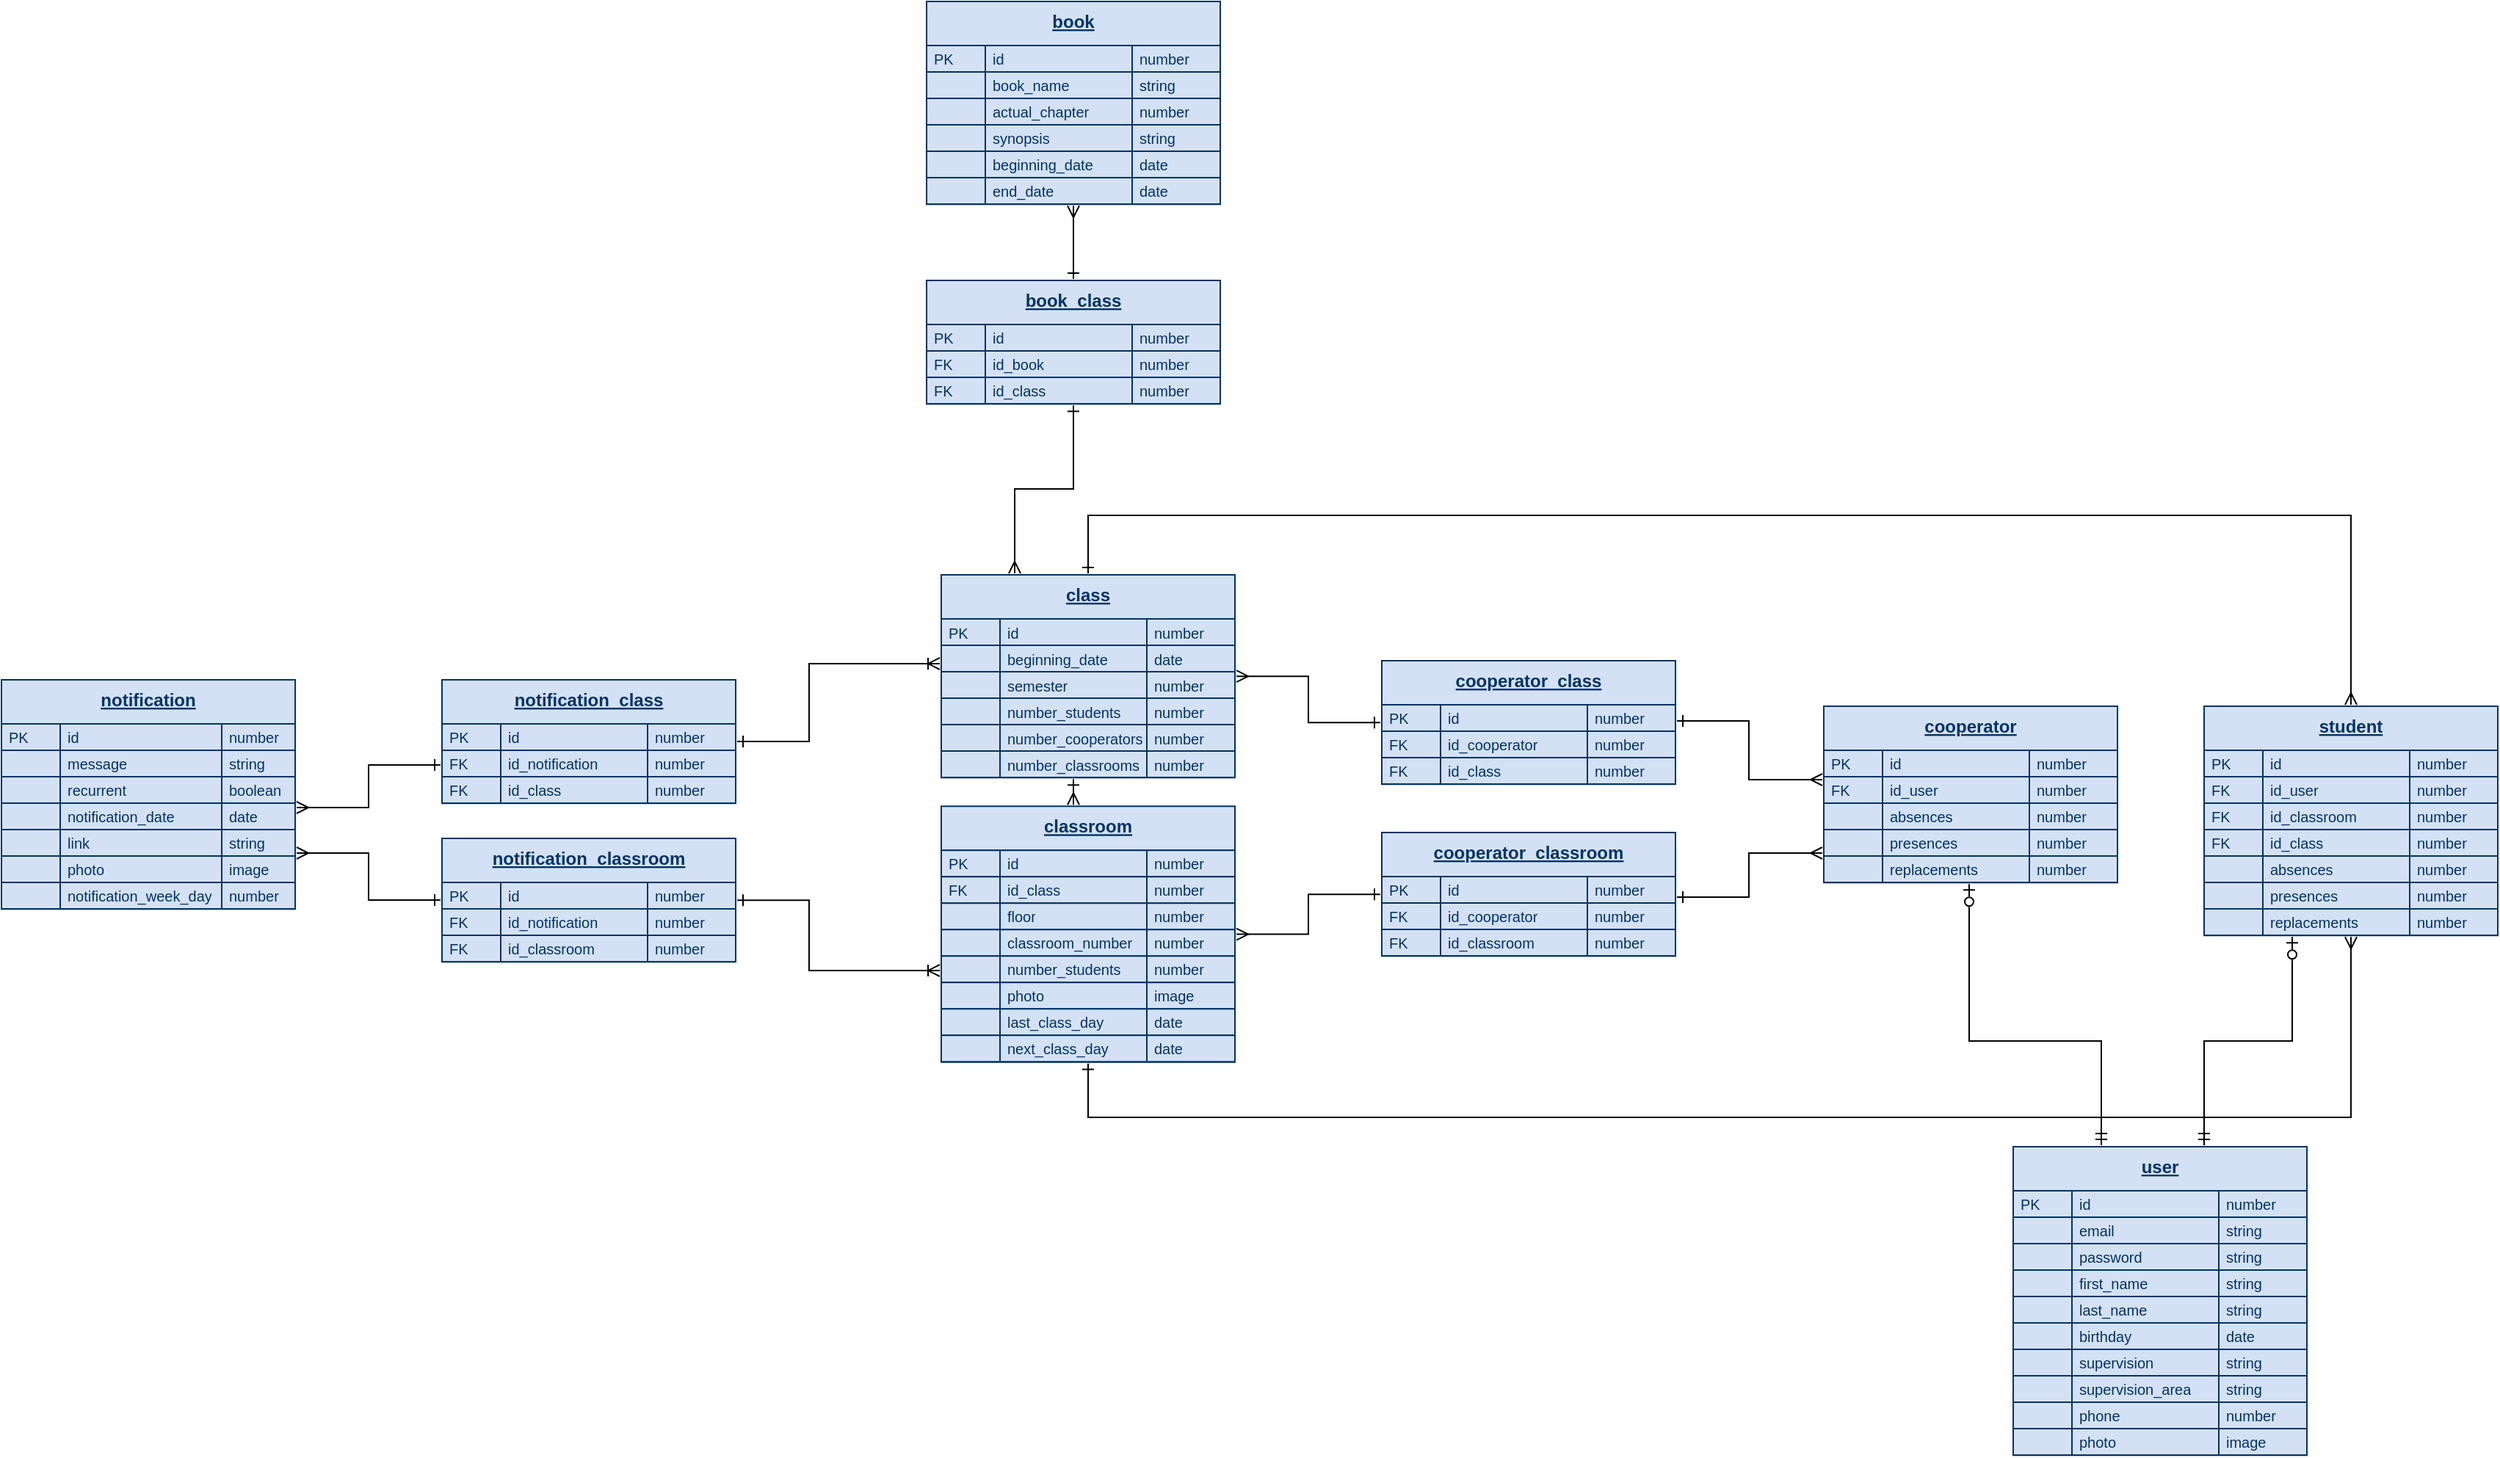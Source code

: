 <mxfile version="20.2.8" type="github">
  <diagram name="DB" id="efa7a0a1-bf9b-a30e-e6df-94a7791c09e9">
    <mxGraphModel dx="1422" dy="772" grid="1" gridSize="10" guides="1" tooltips="1" connect="1" arrows="1" fold="1" page="1" pageScale="1" pageWidth="4000" pageHeight="2000" background="none" math="0" shadow="0">
      <root>
        <mxCell id="0" />
        <mxCell id="1" parent="0" />
        <mxCell id="k99aoyYJCD8kDP9gguMM-137" value="" style="edgeStyle=orthogonalEdgeStyle;rounded=0;orthogonalLoop=1;jettySize=auto;html=1;endArrow=ERone;endFill=0;startArrow=ERmany;startFill=0;" parent="1" source="k99aoyYJCD8kDP9gguMM-140" target="k99aoyYJCD8kDP9gguMM-285" edge="1">
          <mxGeometry relative="1" as="geometry">
            <mxPoint x="990" y="691.0" as="sourcePoint" />
            <mxPoint x="960" y="790" as="targetPoint" />
            <Array as="points">
              <mxPoint x="2380" y="830" />
              <mxPoint x="1520" y="830" />
            </Array>
          </mxGeometry>
        </mxCell>
        <mxCell id="k99aoyYJCD8kDP9gguMM-140" value="student" style="shape=table;startSize=30;container=1;collapsible=0;childLayout=tableLayout;fontStyle=5;align=center;fillColor=#D4E1F5;strokeColor=#003366;fontColor=#003366;verticalAlign=top;swimlaneLine=1;sketch=0;perimeterSpacing=1;" parent="1" vertex="1">
          <mxGeometry x="2280" y="550" width="200" height="156.16" as="geometry" />
        </mxCell>
        <mxCell id="k99aoyYJCD8kDP9gguMM-141" value="" style="shape=tableRow;horizontal=0;startSize=0;swimlaneHead=0;swimlaneBody=0;top=0;left=0;bottom=0;right=0;collapsible=0;dropTarget=0;fillColor=none;points=[[0,0.5],[1,0.5]];portConstraint=eastwest;" parent="k99aoyYJCD8kDP9gguMM-140" vertex="1">
          <mxGeometry y="30" width="200" height="18" as="geometry" />
        </mxCell>
        <mxCell id="k99aoyYJCD8kDP9gguMM-143" value="PK" style="shape=partialRectangle;html=1;whiteSpace=wrap;connectable=0;fillColor=#D4E1F5;top=1;left=1;bottom=1;right=1;overflow=hidden;strokeColor=#003366;strokeWidth=1;align=left;fontColor=#003366;spacingLeft=5;fontSize=10;spacing=0;allowArrows=1;expand=1;resizeHeight=0;resizeWidth=0;" parent="k99aoyYJCD8kDP9gguMM-141" vertex="1">
          <mxGeometry width="40" height="18" as="geometry">
            <mxRectangle width="40" height="18" as="alternateBounds" />
          </mxGeometry>
        </mxCell>
        <mxCell id="k99aoyYJCD8kDP9gguMM-144" value="id" style="shape=partialRectangle;html=1;whiteSpace=wrap;connectable=0;fillColor=#D4E1F5;top=1;left=1;bottom=1;right=1;overflow=hidden;strokeColor=#003366;strokeWidth=1;align=left;fontColor=#003366;spacingLeft=5;fontSize=10;spacing=0;allowArrows=1;expand=1;resizeHeight=0;resizeWidth=0;" parent="k99aoyYJCD8kDP9gguMM-141" vertex="1">
          <mxGeometry x="40" width="100" height="18" as="geometry">
            <mxRectangle width="100" height="18" as="alternateBounds" />
          </mxGeometry>
        </mxCell>
        <mxCell id="k99aoyYJCD8kDP9gguMM-142" value="number" style="shape=partialRectangle;html=1;whiteSpace=wrap;connectable=0;fillColor=#D4E1F5;top=1;left=1;bottom=1;right=1;overflow=hidden;strokeColor=#003366;strokeWidth=1;align=left;fontColor=#003366;spacingLeft=5;fontSize=10;spacing=0;allowArrows=1;expand=1;resizeHeight=0;resizeWidth=0;" parent="k99aoyYJCD8kDP9gguMM-141" vertex="1">
          <mxGeometry x="140" width="60" height="18" as="geometry">
            <mxRectangle width="60" height="18" as="alternateBounds" />
          </mxGeometry>
        </mxCell>
        <mxCell id="FdM-SJP1FNGF9AtFyQpi-65" value="" style="shape=tableRow;horizontal=0;startSize=0;swimlaneHead=0;swimlaneBody=0;top=0;left=0;bottom=0;right=0;collapsible=0;dropTarget=0;fillColor=none;points=[[0,0.5],[1,0.5]];portConstraint=eastwest;" parent="k99aoyYJCD8kDP9gguMM-140" vertex="1">
          <mxGeometry y="48" width="200" height="18" as="geometry" />
        </mxCell>
        <mxCell id="FdM-SJP1FNGF9AtFyQpi-66" value="FK" style="shape=partialRectangle;html=1;whiteSpace=wrap;connectable=1;fillColor=#D4E1F5;top=1;left=1;bottom=1;right=1;overflow=hidden;strokeColor=#003366;strokeWidth=1;allowArrows=1;snapToPoint=0;align=left;fontColor=#003366;spacingLeft=5;fontSize=10;spacing=0;" parent="FdM-SJP1FNGF9AtFyQpi-65" vertex="1">
          <mxGeometry width="40" height="18" as="geometry">
            <mxRectangle width="40" height="18" as="alternateBounds" />
          </mxGeometry>
        </mxCell>
        <mxCell id="FdM-SJP1FNGF9AtFyQpi-67" value="id_user" style="shape=partialRectangle;html=1;whiteSpace=wrap;connectable=1;fillColor=#D4E1F5;top=1;left=1;bottom=1;right=1;overflow=hidden;strokeColor=#003366;strokeWidth=1;allowArrows=1;snapToPoint=0;align=left;fontColor=#003366;spacingLeft=5;fontSize=10;spacing=0;" parent="FdM-SJP1FNGF9AtFyQpi-65" vertex="1">
          <mxGeometry x="40" width="100" height="18" as="geometry">
            <mxRectangle width="100" height="18" as="alternateBounds" />
          </mxGeometry>
        </mxCell>
        <mxCell id="FdM-SJP1FNGF9AtFyQpi-68" value="number" style="shape=partialRectangle;html=1;whiteSpace=wrap;connectable=1;fillColor=#D4E1F5;top=1;left=1;bottom=1;right=1;overflow=hidden;strokeColor=#003366;strokeWidth=1;allowArrows=1;snapToPoint=0;align=left;fontColor=#003366;spacingLeft=5;fontSize=10;spacing=0;" parent="FdM-SJP1FNGF9AtFyQpi-65" vertex="1">
          <mxGeometry x="140" width="60" height="18" as="geometry">
            <mxRectangle width="60" height="18" as="alternateBounds" />
          </mxGeometry>
        </mxCell>
        <mxCell id="k99aoyYJCD8kDP9gguMM-145" value="" style="shape=tableRow;horizontal=0;startSize=0;swimlaneHead=0;swimlaneBody=0;top=0;left=0;bottom=0;right=0;collapsible=0;dropTarget=0;fillColor=none;points=[[0,0.5],[1,0.5]];portConstraint=eastwest;" parent="k99aoyYJCD8kDP9gguMM-140" vertex="1">
          <mxGeometry y="66" width="200" height="18" as="geometry" />
        </mxCell>
        <mxCell id="k99aoyYJCD8kDP9gguMM-147" value="FK" style="shape=partialRectangle;html=1;whiteSpace=wrap;connectable=0;fillColor=#D4E1F5;top=1;left=1;bottom=1;right=1;overflow=hidden;strokeColor=#003366;strokeWidth=1;align=left;fontColor=#003366;spacingLeft=5;fontSize=10;spacing=0;" parent="k99aoyYJCD8kDP9gguMM-145" vertex="1">
          <mxGeometry width="40" height="18" as="geometry">
            <mxRectangle width="40" height="18" as="alternateBounds" />
          </mxGeometry>
        </mxCell>
        <mxCell id="k99aoyYJCD8kDP9gguMM-148" value="id_classroom" style="shape=partialRectangle;html=1;whiteSpace=wrap;connectable=0;fillColor=#D4E1F5;top=1;left=1;bottom=1;right=1;overflow=hidden;strokeColor=#003366;strokeWidth=1;align=left;fontColor=#003366;spacingLeft=5;fontSize=10;spacing=0;" parent="k99aoyYJCD8kDP9gguMM-145" vertex="1">
          <mxGeometry x="40" width="100" height="18" as="geometry">
            <mxRectangle width="100" height="18" as="alternateBounds" />
          </mxGeometry>
        </mxCell>
        <mxCell id="k99aoyYJCD8kDP9gguMM-146" value="number" style="shape=partialRectangle;html=1;whiteSpace=wrap;connectable=0;fillColor=#D4E1F5;top=1;left=1;bottom=1;right=1;overflow=hidden;strokeColor=#003366;strokeWidth=1;align=left;fontColor=#003366;spacingLeft=5;fontSize=10;spacing=0;" parent="k99aoyYJCD8kDP9gguMM-145" vertex="1">
          <mxGeometry x="140" width="60" height="18" as="geometry">
            <mxRectangle width="60" height="18" as="alternateBounds" />
          </mxGeometry>
        </mxCell>
        <mxCell id="k99aoyYJCD8kDP9gguMM-436" value="" style="shape=tableRow;horizontal=0;startSize=0;swimlaneHead=0;swimlaneBody=0;top=0;left=0;bottom=0;right=0;collapsible=0;dropTarget=0;fillColor=none;points=[[0,0.5],[1,0.5]];portConstraint=eastwest;" parent="k99aoyYJCD8kDP9gguMM-140" vertex="1">
          <mxGeometry y="84" width="200" height="18" as="geometry" />
        </mxCell>
        <mxCell id="k99aoyYJCD8kDP9gguMM-437" value="FK" style="shape=partialRectangle;html=1;whiteSpace=wrap;connectable=1;fillColor=#D4E1F5;top=1;left=1;bottom=1;right=1;overflow=hidden;strokeColor=#003366;strokeWidth=1;allowArrows=1;snapToPoint=0;align=left;fontColor=#003366;spacingLeft=5;fontSize=10;spacing=0;" parent="k99aoyYJCD8kDP9gguMM-436" vertex="1">
          <mxGeometry width="40" height="18" as="geometry">
            <mxRectangle width="40" height="18" as="alternateBounds" />
          </mxGeometry>
        </mxCell>
        <mxCell id="k99aoyYJCD8kDP9gguMM-438" value="id_class" style="shape=partialRectangle;html=1;whiteSpace=wrap;connectable=1;fillColor=#D4E1F5;top=1;left=1;bottom=1;right=1;overflow=hidden;strokeColor=#003366;strokeWidth=1;allowArrows=1;snapToPoint=0;align=left;fontColor=#003366;spacingLeft=5;fontSize=10;spacing=0;" parent="k99aoyYJCD8kDP9gguMM-436" vertex="1">
          <mxGeometry x="40" width="100" height="18" as="geometry">
            <mxRectangle width="100" height="18" as="alternateBounds" />
          </mxGeometry>
        </mxCell>
        <mxCell id="k99aoyYJCD8kDP9gguMM-439" value="number" style="shape=partialRectangle;html=1;whiteSpace=wrap;connectable=1;fillColor=#D4E1F5;top=1;left=1;bottom=1;right=1;overflow=hidden;strokeColor=#003366;strokeWidth=1;allowArrows=1;snapToPoint=0;align=left;fontColor=#003366;spacingLeft=5;fontSize=10;spacing=0;" parent="k99aoyYJCD8kDP9gguMM-436" vertex="1">
          <mxGeometry x="140" width="60" height="18" as="geometry">
            <mxRectangle width="60" height="18" as="alternateBounds" />
          </mxGeometry>
        </mxCell>
        <mxCell id="k99aoyYJCD8kDP9gguMM-451" value="" style="shape=tableRow;horizontal=0;startSize=0;swimlaneHead=0;swimlaneBody=0;top=0;left=0;bottom=0;right=0;collapsible=0;dropTarget=0;fillColor=none;points=[[0,0.5],[1,0.5]];portConstraint=eastwest;" parent="k99aoyYJCD8kDP9gguMM-140" vertex="1">
          <mxGeometry y="102" width="200" height="18" as="geometry" />
        </mxCell>
        <mxCell id="k99aoyYJCD8kDP9gguMM-452" value="" style="shape=partialRectangle;html=1;whiteSpace=wrap;connectable=1;fillColor=#D4E1F5;top=1;left=1;bottom=1;right=1;overflow=hidden;strokeColor=#003366;strokeWidth=1;allowArrows=1;snapToPoint=0;align=left;fontColor=#003366;spacingLeft=5;fontSize=10;spacing=0;" parent="k99aoyYJCD8kDP9gguMM-451" vertex="1">
          <mxGeometry width="40" height="18" as="geometry">
            <mxRectangle width="40" height="18" as="alternateBounds" />
          </mxGeometry>
        </mxCell>
        <mxCell id="k99aoyYJCD8kDP9gguMM-453" value="absences" style="shape=partialRectangle;html=1;whiteSpace=wrap;connectable=1;fillColor=#D4E1F5;top=1;left=1;bottom=1;right=1;overflow=hidden;strokeColor=#003366;strokeWidth=1;allowArrows=1;snapToPoint=0;align=left;fontColor=#003366;spacingLeft=5;fontSize=10;spacing=0;" parent="k99aoyYJCD8kDP9gguMM-451" vertex="1">
          <mxGeometry x="40" width="100" height="18" as="geometry">
            <mxRectangle width="100" height="18" as="alternateBounds" />
          </mxGeometry>
        </mxCell>
        <mxCell id="k99aoyYJCD8kDP9gguMM-454" value="number" style="shape=partialRectangle;html=1;whiteSpace=wrap;connectable=1;fillColor=#D4E1F5;top=1;left=1;bottom=1;right=1;overflow=hidden;strokeColor=#003366;strokeWidth=1;allowArrows=1;snapToPoint=0;align=left;fontColor=#003366;spacingLeft=5;fontSize=10;spacing=0;" parent="k99aoyYJCD8kDP9gguMM-451" vertex="1">
          <mxGeometry x="140" width="60" height="18" as="geometry">
            <mxRectangle width="60" height="18" as="alternateBounds" />
          </mxGeometry>
        </mxCell>
        <mxCell id="k99aoyYJCD8kDP9gguMM-455" value="" style="shape=tableRow;horizontal=0;startSize=0;swimlaneHead=0;swimlaneBody=0;top=0;left=0;bottom=0;right=0;collapsible=0;dropTarget=0;fillColor=none;points=[[0,0.5],[1,0.5]];portConstraint=eastwest;" parent="k99aoyYJCD8kDP9gguMM-140" vertex="1">
          <mxGeometry y="120" width="200" height="18" as="geometry" />
        </mxCell>
        <mxCell id="k99aoyYJCD8kDP9gguMM-456" value="" style="shape=partialRectangle;html=1;whiteSpace=wrap;connectable=1;fillColor=#D4E1F5;top=1;left=1;bottom=1;right=1;overflow=hidden;strokeColor=#003366;strokeWidth=1;allowArrows=1;snapToPoint=0;align=left;fontColor=#003366;spacingLeft=5;fontSize=10;spacing=0;" parent="k99aoyYJCD8kDP9gguMM-455" vertex="1">
          <mxGeometry width="40" height="18" as="geometry">
            <mxRectangle width="40" height="18" as="alternateBounds" />
          </mxGeometry>
        </mxCell>
        <mxCell id="k99aoyYJCD8kDP9gguMM-457" value="presences" style="shape=partialRectangle;html=1;whiteSpace=wrap;connectable=1;fillColor=#D4E1F5;top=1;left=1;bottom=1;right=1;overflow=hidden;strokeColor=#003366;strokeWidth=1;allowArrows=1;snapToPoint=0;align=left;fontColor=#003366;spacingLeft=5;fontSize=10;spacing=0;" parent="k99aoyYJCD8kDP9gguMM-455" vertex="1">
          <mxGeometry x="40" width="100" height="18" as="geometry">
            <mxRectangle width="100" height="18" as="alternateBounds" />
          </mxGeometry>
        </mxCell>
        <mxCell id="k99aoyYJCD8kDP9gguMM-458" value="number" style="shape=partialRectangle;html=1;whiteSpace=wrap;connectable=1;fillColor=#D4E1F5;top=1;left=1;bottom=1;right=1;overflow=hidden;strokeColor=#003366;strokeWidth=1;allowArrows=1;snapToPoint=0;align=left;fontColor=#003366;spacingLeft=5;fontSize=10;spacing=0;" parent="k99aoyYJCD8kDP9gguMM-455" vertex="1">
          <mxGeometry x="140" width="60" height="18" as="geometry">
            <mxRectangle width="60" height="18" as="alternateBounds" />
          </mxGeometry>
        </mxCell>
        <mxCell id="k99aoyYJCD8kDP9gguMM-467" value="" style="shape=tableRow;horizontal=0;startSize=0;swimlaneHead=0;swimlaneBody=0;top=0;left=0;bottom=0;right=0;collapsible=0;dropTarget=0;fillColor=none;points=[[0,0.5],[1,0.5]];portConstraint=eastwest;" parent="k99aoyYJCD8kDP9gguMM-140" vertex="1">
          <mxGeometry y="138" width="200" height="18" as="geometry" />
        </mxCell>
        <mxCell id="k99aoyYJCD8kDP9gguMM-468" value="" style="shape=partialRectangle;html=1;whiteSpace=wrap;connectable=1;fillColor=#D4E1F5;top=1;left=1;bottom=1;right=1;overflow=hidden;strokeColor=#003366;strokeWidth=1;allowArrows=1;snapToPoint=0;align=left;fontColor=#003366;spacingLeft=5;fontSize=10;spacing=0;" parent="k99aoyYJCD8kDP9gguMM-467" vertex="1">
          <mxGeometry width="40" height="18" as="geometry">
            <mxRectangle width="40" height="18" as="alternateBounds" />
          </mxGeometry>
        </mxCell>
        <mxCell id="k99aoyYJCD8kDP9gguMM-469" value="replacements" style="shape=partialRectangle;html=1;whiteSpace=wrap;connectable=1;fillColor=#D4E1F5;top=1;left=1;bottom=1;right=1;overflow=hidden;strokeColor=#003366;strokeWidth=1;allowArrows=1;snapToPoint=0;align=left;fontColor=#003366;spacingLeft=5;fontSize=10;spacing=0;" parent="k99aoyYJCD8kDP9gguMM-467" vertex="1">
          <mxGeometry x="40" width="100" height="18" as="geometry">
            <mxRectangle width="100" height="18" as="alternateBounds" />
          </mxGeometry>
        </mxCell>
        <mxCell id="k99aoyYJCD8kDP9gguMM-470" value="number" style="shape=partialRectangle;html=1;whiteSpace=wrap;connectable=1;fillColor=#D4E1F5;top=1;left=1;bottom=1;right=1;overflow=hidden;strokeColor=#003366;strokeWidth=1;allowArrows=1;snapToPoint=0;align=left;fontColor=#003366;spacingLeft=5;fontSize=10;spacing=0;" parent="k99aoyYJCD8kDP9gguMM-467" vertex="1">
          <mxGeometry x="140" width="60" height="18" as="geometry">
            <mxRectangle width="60" height="18" as="alternateBounds" />
          </mxGeometry>
        </mxCell>
        <mxCell id="k99aoyYJCD8kDP9gguMM-285" value="classroom" style="shape=table;startSize=30;container=1;collapsible=0;childLayout=tableLayout;fontStyle=5;align=center;fillColor=#D4E1F5;strokeColor=#003366;fontColor=#003366;verticalAlign=top;swimlaneLine=1;sketch=0;perimeterSpacing=1;" parent="1" vertex="1">
          <mxGeometry x="1420" y="618.16" width="200" height="174.16" as="geometry" />
        </mxCell>
        <mxCell id="k99aoyYJCD8kDP9gguMM-286" value="" style="shape=tableRow;horizontal=0;startSize=0;swimlaneHead=0;swimlaneBody=0;top=0;left=0;bottom=0;right=0;collapsible=0;dropTarget=0;fillColor=none;points=[[0,0.5],[1,0.5]];portConstraint=eastwest;" parent="k99aoyYJCD8kDP9gguMM-285" vertex="1">
          <mxGeometry y="30" width="200" height="18" as="geometry" />
        </mxCell>
        <mxCell id="k99aoyYJCD8kDP9gguMM-287" value="PK" style="shape=partialRectangle;html=1;whiteSpace=wrap;connectable=0;fillColor=#D4E1F5;top=1;left=1;bottom=1;right=1;overflow=hidden;strokeColor=#003366;strokeWidth=1;align=left;fontColor=#003366;spacingLeft=5;fontSize=10;spacing=0;allowArrows=1;expand=1;resizeHeight=0;resizeWidth=0;" parent="k99aoyYJCD8kDP9gguMM-286" vertex="1">
          <mxGeometry width="40" height="18" as="geometry">
            <mxRectangle width="40" height="18" as="alternateBounds" />
          </mxGeometry>
        </mxCell>
        <mxCell id="k99aoyYJCD8kDP9gguMM-288" value="id" style="shape=partialRectangle;html=1;whiteSpace=wrap;connectable=0;fillColor=#D4E1F5;top=1;left=1;bottom=1;right=1;overflow=hidden;strokeColor=#003366;strokeWidth=1;align=left;fontColor=#003366;spacingLeft=5;fontSize=10;spacing=0;allowArrows=1;expand=1;resizeHeight=0;resizeWidth=0;" parent="k99aoyYJCD8kDP9gguMM-286" vertex="1">
          <mxGeometry x="40" width="100" height="18" as="geometry">
            <mxRectangle width="100" height="18" as="alternateBounds" />
          </mxGeometry>
        </mxCell>
        <mxCell id="k99aoyYJCD8kDP9gguMM-289" value="number" style="shape=partialRectangle;html=1;whiteSpace=wrap;connectable=0;fillColor=#D4E1F5;top=1;left=1;bottom=1;right=1;overflow=hidden;strokeColor=#003366;strokeWidth=1;align=left;fontColor=#003366;spacingLeft=5;fontSize=10;spacing=0;allowArrows=1;expand=1;resizeHeight=0;resizeWidth=0;" parent="k99aoyYJCD8kDP9gguMM-286" vertex="1">
          <mxGeometry x="140" width="60" height="18" as="geometry">
            <mxRectangle width="60" height="18" as="alternateBounds" />
          </mxGeometry>
        </mxCell>
        <mxCell id="k99aoyYJCD8kDP9gguMM-397" value="" style="shape=tableRow;horizontal=0;startSize=0;swimlaneHead=0;swimlaneBody=0;top=0;left=0;bottom=0;right=0;collapsible=0;dropTarget=0;fillColor=none;points=[[0,0.5],[1,0.5]];portConstraint=eastwest;" parent="k99aoyYJCD8kDP9gguMM-285" vertex="1">
          <mxGeometry y="48" width="200" height="18" as="geometry" />
        </mxCell>
        <mxCell id="k99aoyYJCD8kDP9gguMM-398" value="FK" style="shape=partialRectangle;html=1;whiteSpace=wrap;connectable=1;fillColor=#D4E1F5;top=1;left=1;bottom=1;right=1;overflow=hidden;strokeColor=#003366;strokeWidth=1;allowArrows=1;snapToPoint=0;align=left;fontColor=#003366;spacingLeft=5;fontSize=10;spacing=0;" parent="k99aoyYJCD8kDP9gguMM-397" vertex="1">
          <mxGeometry width="40" height="18" as="geometry">
            <mxRectangle width="40" height="18" as="alternateBounds" />
          </mxGeometry>
        </mxCell>
        <mxCell id="k99aoyYJCD8kDP9gguMM-399" value="id_class" style="shape=partialRectangle;html=1;whiteSpace=wrap;connectable=1;fillColor=#D4E1F5;top=1;left=1;bottom=1;right=1;overflow=hidden;strokeColor=#003366;strokeWidth=1;allowArrows=1;snapToPoint=0;align=left;fontColor=#003366;spacingLeft=5;fontSize=10;spacing=0;" parent="k99aoyYJCD8kDP9gguMM-397" vertex="1">
          <mxGeometry x="40" width="100" height="18" as="geometry">
            <mxRectangle width="100" height="18" as="alternateBounds" />
          </mxGeometry>
        </mxCell>
        <mxCell id="k99aoyYJCD8kDP9gguMM-400" value="number" style="shape=partialRectangle;html=1;whiteSpace=wrap;connectable=1;fillColor=#D4E1F5;top=1;left=1;bottom=1;right=1;overflow=hidden;strokeColor=#003366;strokeWidth=1;allowArrows=1;snapToPoint=0;align=left;fontColor=#003366;spacingLeft=5;fontSize=10;spacing=0;" parent="k99aoyYJCD8kDP9gguMM-397" vertex="1">
          <mxGeometry x="140" width="60" height="18" as="geometry">
            <mxRectangle width="60" height="18" as="alternateBounds" />
          </mxGeometry>
        </mxCell>
        <mxCell id="k99aoyYJCD8kDP9gguMM-290" value="" style="shape=tableRow;horizontal=0;startSize=0;swimlaneHead=0;swimlaneBody=0;top=0;left=0;bottom=0;right=0;collapsible=0;dropTarget=0;fillColor=none;points=[[0,0.5],[1,0.5]];portConstraint=eastwest;" parent="k99aoyYJCD8kDP9gguMM-285" vertex="1">
          <mxGeometry y="66" width="200" height="18" as="geometry" />
        </mxCell>
        <mxCell id="k99aoyYJCD8kDP9gguMM-291" value="" style="shape=partialRectangle;html=1;whiteSpace=wrap;connectable=0;fillColor=#D4E1F5;top=1;left=1;bottom=1;right=1;overflow=hidden;strokeColor=#003366;strokeWidth=1;align=left;fontColor=#003366;spacingLeft=5;fontSize=10;spacing=0;" parent="k99aoyYJCD8kDP9gguMM-290" vertex="1">
          <mxGeometry width="40" height="18" as="geometry">
            <mxRectangle width="40" height="18" as="alternateBounds" />
          </mxGeometry>
        </mxCell>
        <mxCell id="k99aoyYJCD8kDP9gguMM-292" value="floor" style="shape=partialRectangle;html=1;whiteSpace=wrap;connectable=0;fillColor=#D4E1F5;top=1;left=1;bottom=1;right=1;overflow=hidden;strokeColor=#003366;strokeWidth=1;align=left;fontColor=#003366;spacingLeft=5;fontSize=10;spacing=0;" parent="k99aoyYJCD8kDP9gguMM-290" vertex="1">
          <mxGeometry x="40" width="100" height="18" as="geometry">
            <mxRectangle width="100" height="18" as="alternateBounds" />
          </mxGeometry>
        </mxCell>
        <mxCell id="k99aoyYJCD8kDP9gguMM-293" value="number" style="shape=partialRectangle;html=1;whiteSpace=wrap;connectable=0;fillColor=#D4E1F5;top=1;left=1;bottom=1;right=1;overflow=hidden;strokeColor=#003366;strokeWidth=1;align=left;fontColor=#003366;spacingLeft=5;fontSize=10;spacing=0;" parent="k99aoyYJCD8kDP9gguMM-290" vertex="1">
          <mxGeometry x="140" width="60" height="18" as="geometry">
            <mxRectangle width="60" height="18" as="alternateBounds" />
          </mxGeometry>
        </mxCell>
        <mxCell id="k99aoyYJCD8kDP9gguMM-294" value="" style="shape=tableRow;horizontal=0;startSize=0;swimlaneHead=0;swimlaneBody=0;top=0;left=0;bottom=0;right=0;collapsible=0;dropTarget=0;fillColor=none;points=[[0,0.5],[1,0.5]];portConstraint=eastwest;" parent="k99aoyYJCD8kDP9gguMM-285" vertex="1">
          <mxGeometry y="84" width="200" height="18" as="geometry" />
        </mxCell>
        <mxCell id="k99aoyYJCD8kDP9gguMM-295" value="" style="shape=partialRectangle;html=1;whiteSpace=wrap;connectable=1;fillColor=#D4E1F5;top=1;left=1;bottom=1;right=1;overflow=hidden;strokeColor=#003366;strokeWidth=1;allowArrows=1;snapToPoint=0;align=left;fontColor=#003366;spacingLeft=5;fontSize=10;spacing=0;" parent="k99aoyYJCD8kDP9gguMM-294" vertex="1">
          <mxGeometry width="40" height="18" as="geometry">
            <mxRectangle width="40" height="18" as="alternateBounds" />
          </mxGeometry>
        </mxCell>
        <mxCell id="k99aoyYJCD8kDP9gguMM-296" value="classroom_number" style="shape=partialRectangle;html=1;whiteSpace=wrap;connectable=1;fillColor=#D4E1F5;top=1;left=1;bottom=1;right=1;overflow=hidden;strokeColor=#003366;strokeWidth=1;allowArrows=1;snapToPoint=0;align=left;fontColor=#003366;spacingLeft=5;fontSize=10;spacing=0;" parent="k99aoyYJCD8kDP9gguMM-294" vertex="1">
          <mxGeometry x="40" width="100" height="18" as="geometry">
            <mxRectangle width="100" height="18" as="alternateBounds" />
          </mxGeometry>
        </mxCell>
        <mxCell id="k99aoyYJCD8kDP9gguMM-297" value="number" style="shape=partialRectangle;html=1;whiteSpace=wrap;connectable=1;fillColor=#D4E1F5;top=1;left=1;bottom=1;right=1;overflow=hidden;strokeColor=#003366;strokeWidth=1;allowArrows=1;snapToPoint=0;align=left;fontColor=#003366;spacingLeft=5;fontSize=10;spacing=0;" parent="k99aoyYJCD8kDP9gguMM-294" vertex="1">
          <mxGeometry x="140" width="60" height="18" as="geometry">
            <mxRectangle width="60" height="18" as="alternateBounds" />
          </mxGeometry>
        </mxCell>
        <mxCell id="k99aoyYJCD8kDP9gguMM-298" value="" style="shape=tableRow;horizontal=0;startSize=0;swimlaneHead=0;swimlaneBody=0;top=0;left=0;bottom=0;right=0;collapsible=0;dropTarget=0;fillColor=none;points=[[0,0.5],[1,0.5]];portConstraint=eastwest;" parent="k99aoyYJCD8kDP9gguMM-285" vertex="1">
          <mxGeometry y="102" width="200" height="18" as="geometry" />
        </mxCell>
        <mxCell id="k99aoyYJCD8kDP9gguMM-299" value="" style="shape=partialRectangle;html=1;whiteSpace=wrap;connectable=1;fillColor=#D4E1F5;top=1;left=1;bottom=1;right=1;overflow=hidden;strokeColor=#003366;strokeWidth=1;allowArrows=1;snapToPoint=0;align=left;fontColor=#003366;spacingLeft=5;fontSize=10;spacing=0;" parent="k99aoyYJCD8kDP9gguMM-298" vertex="1">
          <mxGeometry width="40" height="18" as="geometry">
            <mxRectangle width="40" height="18" as="alternateBounds" />
          </mxGeometry>
        </mxCell>
        <mxCell id="k99aoyYJCD8kDP9gguMM-300" value="number_students" style="shape=partialRectangle;html=1;whiteSpace=wrap;connectable=1;fillColor=#D4E1F5;top=1;left=1;bottom=1;right=1;overflow=hidden;strokeColor=#003366;strokeWidth=1;allowArrows=1;snapToPoint=0;align=left;fontColor=#003366;spacingLeft=5;fontSize=10;spacing=0;" parent="k99aoyYJCD8kDP9gguMM-298" vertex="1">
          <mxGeometry x="40" width="100" height="18" as="geometry">
            <mxRectangle width="100" height="18" as="alternateBounds" />
          </mxGeometry>
        </mxCell>
        <mxCell id="k99aoyYJCD8kDP9gguMM-301" value="number" style="shape=partialRectangle;html=1;whiteSpace=wrap;connectable=1;fillColor=#D4E1F5;top=1;left=1;bottom=1;right=1;overflow=hidden;strokeColor=#003366;strokeWidth=1;allowArrows=1;snapToPoint=0;align=left;fontColor=#003366;spacingLeft=5;fontSize=10;spacing=0;" parent="k99aoyYJCD8kDP9gguMM-298" vertex="1">
          <mxGeometry x="140" width="60" height="18" as="geometry">
            <mxRectangle width="60" height="18" as="alternateBounds" />
          </mxGeometry>
        </mxCell>
        <mxCell id="k99aoyYJCD8kDP9gguMM-302" value="" style="shape=tableRow;horizontal=0;startSize=0;swimlaneHead=0;swimlaneBody=0;top=0;left=0;bottom=0;right=0;collapsible=0;dropTarget=0;fillColor=none;points=[[0,0.5],[1,0.5]];portConstraint=eastwest;" parent="k99aoyYJCD8kDP9gguMM-285" vertex="1">
          <mxGeometry y="120" width="200" height="18" as="geometry" />
        </mxCell>
        <mxCell id="k99aoyYJCD8kDP9gguMM-303" value="" style="shape=partialRectangle;html=1;whiteSpace=wrap;connectable=1;fillColor=#D4E1F5;top=1;left=1;bottom=1;right=1;overflow=hidden;strokeColor=#003366;strokeWidth=1;allowArrows=1;snapToPoint=0;align=left;fontColor=#003366;spacingLeft=5;fontSize=10;spacing=0;" parent="k99aoyYJCD8kDP9gguMM-302" vertex="1">
          <mxGeometry width="40" height="18" as="geometry">
            <mxRectangle width="40" height="18" as="alternateBounds" />
          </mxGeometry>
        </mxCell>
        <mxCell id="k99aoyYJCD8kDP9gguMM-304" value="photo" style="shape=partialRectangle;html=1;whiteSpace=wrap;connectable=1;fillColor=#D4E1F5;top=1;left=1;bottom=1;right=1;overflow=hidden;strokeColor=#003366;strokeWidth=1;allowArrows=1;snapToPoint=0;align=left;fontColor=#003366;spacingLeft=5;fontSize=10;spacing=0;" parent="k99aoyYJCD8kDP9gguMM-302" vertex="1">
          <mxGeometry x="40" width="100" height="18" as="geometry">
            <mxRectangle width="100" height="18" as="alternateBounds" />
          </mxGeometry>
        </mxCell>
        <mxCell id="k99aoyYJCD8kDP9gguMM-305" value="image" style="shape=partialRectangle;html=1;whiteSpace=wrap;connectable=1;fillColor=#D4E1F5;top=1;left=1;bottom=1;right=1;overflow=hidden;strokeColor=#003366;strokeWidth=1;allowArrows=1;snapToPoint=0;align=left;fontColor=#003366;spacingLeft=5;fontSize=10;spacing=0;" parent="k99aoyYJCD8kDP9gguMM-302" vertex="1">
          <mxGeometry x="140" width="60" height="18" as="geometry">
            <mxRectangle width="60" height="18" as="alternateBounds" />
          </mxGeometry>
        </mxCell>
        <mxCell id="k99aoyYJCD8kDP9gguMM-459" value="" style="shape=tableRow;horizontal=0;startSize=0;swimlaneHead=0;swimlaneBody=0;top=0;left=0;bottom=0;right=0;collapsible=0;dropTarget=0;fillColor=none;points=[[0,0.5],[1,0.5]];portConstraint=eastwest;" parent="k99aoyYJCD8kDP9gguMM-285" vertex="1">
          <mxGeometry y="138" width="200" height="18" as="geometry" />
        </mxCell>
        <mxCell id="k99aoyYJCD8kDP9gguMM-460" value="" style="shape=partialRectangle;html=1;whiteSpace=wrap;connectable=1;fillColor=#D4E1F5;top=1;left=1;bottom=1;right=1;overflow=hidden;strokeColor=#003366;strokeWidth=1;allowArrows=1;snapToPoint=0;align=left;fontColor=#003366;spacingLeft=5;fontSize=10;spacing=0;" parent="k99aoyYJCD8kDP9gguMM-459" vertex="1">
          <mxGeometry width="40" height="18" as="geometry">
            <mxRectangle width="40" height="18" as="alternateBounds" />
          </mxGeometry>
        </mxCell>
        <mxCell id="k99aoyYJCD8kDP9gguMM-461" value="last_class_day" style="shape=partialRectangle;html=1;whiteSpace=wrap;connectable=1;fillColor=#D4E1F5;top=1;left=1;bottom=1;right=1;overflow=hidden;strokeColor=#003366;strokeWidth=1;allowArrows=1;snapToPoint=0;align=left;fontColor=#003366;spacingLeft=5;fontSize=10;spacing=0;" parent="k99aoyYJCD8kDP9gguMM-459" vertex="1">
          <mxGeometry x="40" width="100" height="18" as="geometry">
            <mxRectangle width="100" height="18" as="alternateBounds" />
          </mxGeometry>
        </mxCell>
        <mxCell id="k99aoyYJCD8kDP9gguMM-462" value="date" style="shape=partialRectangle;html=1;whiteSpace=wrap;connectable=1;fillColor=#D4E1F5;top=1;left=1;bottom=1;right=1;overflow=hidden;strokeColor=#003366;strokeWidth=1;allowArrows=1;snapToPoint=0;align=left;fontColor=#003366;spacingLeft=5;fontSize=10;spacing=0;" parent="k99aoyYJCD8kDP9gguMM-459" vertex="1">
          <mxGeometry x="140" width="60" height="18" as="geometry">
            <mxRectangle width="60" height="18" as="alternateBounds" />
          </mxGeometry>
        </mxCell>
        <mxCell id="k99aoyYJCD8kDP9gguMM-463" value="" style="shape=tableRow;horizontal=0;startSize=0;swimlaneHead=0;swimlaneBody=0;top=0;left=0;bottom=0;right=0;collapsible=0;dropTarget=0;fillColor=none;points=[[0,0.5],[1,0.5]];portConstraint=eastwest;" parent="k99aoyYJCD8kDP9gguMM-285" vertex="1">
          <mxGeometry y="156" width="200" height="18" as="geometry" />
        </mxCell>
        <mxCell id="k99aoyYJCD8kDP9gguMM-464" value="" style="shape=partialRectangle;html=1;whiteSpace=wrap;connectable=1;fillColor=#D4E1F5;top=1;left=1;bottom=1;right=1;overflow=hidden;strokeColor=#003366;strokeWidth=1;allowArrows=1;snapToPoint=0;align=left;fontColor=#003366;spacingLeft=5;fontSize=10;spacing=0;" parent="k99aoyYJCD8kDP9gguMM-463" vertex="1">
          <mxGeometry width="40" height="18" as="geometry">
            <mxRectangle width="40" height="18" as="alternateBounds" />
          </mxGeometry>
        </mxCell>
        <mxCell id="k99aoyYJCD8kDP9gguMM-465" value="next_class_day" style="shape=partialRectangle;html=1;whiteSpace=wrap;connectable=1;fillColor=#D4E1F5;top=1;left=1;bottom=1;right=1;overflow=hidden;strokeColor=#003366;strokeWidth=1;allowArrows=1;snapToPoint=0;align=left;fontColor=#003366;spacingLeft=5;fontSize=10;spacing=0;" parent="k99aoyYJCD8kDP9gguMM-463" vertex="1">
          <mxGeometry x="40" width="100" height="18" as="geometry">
            <mxRectangle width="100" height="18" as="alternateBounds" />
          </mxGeometry>
        </mxCell>
        <mxCell id="k99aoyYJCD8kDP9gguMM-466" value="date" style="shape=partialRectangle;html=1;whiteSpace=wrap;connectable=1;fillColor=#D4E1F5;top=1;left=1;bottom=1;right=1;overflow=hidden;strokeColor=#003366;strokeWidth=1;allowArrows=1;snapToPoint=0;align=left;fontColor=#003366;spacingLeft=5;fontSize=10;spacing=0;" parent="k99aoyYJCD8kDP9gguMM-463" vertex="1">
          <mxGeometry x="140" width="60" height="18" as="geometry">
            <mxRectangle width="60" height="18" as="alternateBounds" />
          </mxGeometry>
        </mxCell>
        <mxCell id="k99aoyYJCD8kDP9gguMM-367" value="" style="edgeStyle=orthogonalEdgeStyle;rounded=0;orthogonalLoop=1;jettySize=auto;html=1;fontSize=10;fontColor=#003366;startArrow=ERone;startFill=0;endArrow=ERoneToMany;endFill=0;" parent="1" source="FdM-SJP1FNGF9AtFyQpi-89" target="k99aoyYJCD8kDP9gguMM-285" edge="1">
          <mxGeometry relative="1" as="geometry">
            <Array as="points">
              <mxPoint x="1330" y="682" />
              <mxPoint x="1330" y="730" />
            </Array>
          </mxGeometry>
        </mxCell>
        <mxCell id="FdM-SJP1FNGF9AtFyQpi-102" value="" style="edgeStyle=orthogonalEdgeStyle;rounded=0;orthogonalLoop=1;jettySize=auto;html=1;startArrow=ERmany;startFill=0;endArrow=ERone;endFill=0;" parent="1" source="k99aoyYJCD8kDP9gguMM-338" target="FdM-SJP1FNGF9AtFyQpi-76" edge="1">
          <mxGeometry relative="1" as="geometry">
            <Array as="points">
              <mxPoint x="1030" y="619" />
              <mxPoint x="1030" y="590" />
            </Array>
          </mxGeometry>
        </mxCell>
        <mxCell id="FdM-SJP1FNGF9AtFyQpi-103" value="" style="edgeStyle=orthogonalEdgeStyle;rounded=0;orthogonalLoop=1;jettySize=auto;html=1;startArrow=ERmany;startFill=0;endArrow=ERone;endFill=0;" parent="1" source="k99aoyYJCD8kDP9gguMM-338" target="FdM-SJP1FNGF9AtFyQpi-89" edge="1">
          <mxGeometry relative="1" as="geometry">
            <Array as="points">
              <mxPoint x="1030" y="650" />
              <mxPoint x="1030" y="682" />
            </Array>
          </mxGeometry>
        </mxCell>
        <mxCell id="k99aoyYJCD8kDP9gguMM-338" value="notification" style="shape=table;startSize=30;container=1;collapsible=0;childLayout=tableLayout;fontStyle=5;align=center;fillColor=#D4E1F5;strokeColor=#003366;fontColor=#003366;verticalAlign=top;swimlaneLine=1;sketch=0;perimeterSpacing=1;" parent="1" vertex="1">
          <mxGeometry x="780" y="532" width="200" height="156.16" as="geometry" />
        </mxCell>
        <mxCell id="k99aoyYJCD8kDP9gguMM-339" value="" style="shape=tableRow;horizontal=0;startSize=0;swimlaneHead=0;swimlaneBody=0;top=0;left=0;bottom=0;right=0;collapsible=0;dropTarget=0;fillColor=none;points=[[0,0.5],[1,0.5]];portConstraint=eastwest;" parent="k99aoyYJCD8kDP9gguMM-338" vertex="1">
          <mxGeometry y="30" width="200" height="18" as="geometry" />
        </mxCell>
        <mxCell id="k99aoyYJCD8kDP9gguMM-340" value="PK" style="shape=partialRectangle;html=1;whiteSpace=wrap;connectable=0;fillColor=#D4E1F5;top=1;left=1;bottom=1;right=1;overflow=hidden;strokeColor=#003366;strokeWidth=1;align=left;fontColor=#003366;spacingLeft=5;fontSize=10;spacing=0;allowArrows=1;expand=1;resizeHeight=0;resizeWidth=0;" parent="k99aoyYJCD8kDP9gguMM-339" vertex="1">
          <mxGeometry width="40" height="18" as="geometry">
            <mxRectangle width="40" height="18" as="alternateBounds" />
          </mxGeometry>
        </mxCell>
        <mxCell id="k99aoyYJCD8kDP9gguMM-341" value="id" style="shape=partialRectangle;html=1;whiteSpace=wrap;connectable=0;fillColor=#D4E1F5;top=1;left=1;bottom=1;right=1;overflow=hidden;strokeColor=#003366;strokeWidth=1;align=left;fontColor=#003366;spacingLeft=5;fontSize=10;spacing=0;allowArrows=1;expand=1;resizeHeight=0;resizeWidth=0;" parent="k99aoyYJCD8kDP9gguMM-339" vertex="1">
          <mxGeometry x="40" width="110" height="18" as="geometry">
            <mxRectangle width="110" height="18" as="alternateBounds" />
          </mxGeometry>
        </mxCell>
        <mxCell id="k99aoyYJCD8kDP9gguMM-342" value="number" style="shape=partialRectangle;html=1;whiteSpace=wrap;connectable=0;fillColor=#D4E1F5;top=1;left=1;bottom=1;right=1;overflow=hidden;strokeColor=#003366;strokeWidth=1;align=left;fontColor=#003366;spacingLeft=5;fontSize=10;spacing=0;allowArrows=1;expand=1;resizeHeight=0;resizeWidth=0;" parent="k99aoyYJCD8kDP9gguMM-339" vertex="1">
          <mxGeometry x="150" width="50" height="18" as="geometry">
            <mxRectangle width="50" height="18" as="alternateBounds" />
          </mxGeometry>
        </mxCell>
        <mxCell id="k99aoyYJCD8kDP9gguMM-347" value="" style="shape=tableRow;horizontal=0;startSize=0;swimlaneHead=0;swimlaneBody=0;top=0;left=0;bottom=0;right=0;collapsible=0;dropTarget=0;fillColor=none;points=[[0,0.5],[1,0.5]];portConstraint=eastwest;" parent="k99aoyYJCD8kDP9gguMM-338" vertex="1">
          <mxGeometry y="48" width="200" height="18" as="geometry" />
        </mxCell>
        <mxCell id="k99aoyYJCD8kDP9gguMM-348" value="" style="shape=partialRectangle;html=1;whiteSpace=wrap;connectable=1;fillColor=#D4E1F5;top=1;left=1;bottom=1;right=1;overflow=hidden;strokeColor=#003366;strokeWidth=1;allowArrows=1;snapToPoint=0;align=left;fontColor=#003366;spacingLeft=5;fontSize=10;spacing=0;" parent="k99aoyYJCD8kDP9gguMM-347" vertex="1">
          <mxGeometry width="40" height="18" as="geometry">
            <mxRectangle width="40" height="18" as="alternateBounds" />
          </mxGeometry>
        </mxCell>
        <mxCell id="k99aoyYJCD8kDP9gguMM-349" value="message" style="shape=partialRectangle;html=1;whiteSpace=wrap;connectable=1;fillColor=#D4E1F5;top=1;left=1;bottom=1;right=1;overflow=hidden;strokeColor=#003366;strokeWidth=1;allowArrows=1;snapToPoint=0;align=left;fontColor=#003366;spacingLeft=5;fontSize=10;spacing=0;" parent="k99aoyYJCD8kDP9gguMM-347" vertex="1">
          <mxGeometry x="40" width="110" height="18" as="geometry">
            <mxRectangle width="110" height="18" as="alternateBounds" />
          </mxGeometry>
        </mxCell>
        <mxCell id="k99aoyYJCD8kDP9gguMM-350" value="string" style="shape=partialRectangle;html=1;whiteSpace=wrap;connectable=1;fillColor=#D4E1F5;top=1;left=1;bottom=1;right=1;overflow=hidden;strokeColor=#003366;strokeWidth=1;allowArrows=1;snapToPoint=0;align=left;fontColor=#003366;spacingLeft=5;fontSize=10;spacing=0;" parent="k99aoyYJCD8kDP9gguMM-347" vertex="1">
          <mxGeometry x="150" width="50" height="18" as="geometry">
            <mxRectangle width="50" height="18" as="alternateBounds" />
          </mxGeometry>
        </mxCell>
        <mxCell id="k99aoyYJCD8kDP9gguMM-351" value="" style="shape=tableRow;horizontal=0;startSize=0;swimlaneHead=0;swimlaneBody=0;top=0;left=0;bottom=0;right=0;collapsible=0;dropTarget=0;fillColor=none;points=[[0,0.5],[1,0.5]];portConstraint=eastwest;" parent="k99aoyYJCD8kDP9gguMM-338" vertex="1">
          <mxGeometry y="66" width="200" height="18" as="geometry" />
        </mxCell>
        <mxCell id="k99aoyYJCD8kDP9gguMM-352" value="" style="shape=partialRectangle;html=1;whiteSpace=wrap;connectable=1;fillColor=#D4E1F5;top=1;left=1;bottom=1;right=1;overflow=hidden;strokeColor=#003366;strokeWidth=1;allowArrows=1;snapToPoint=0;align=left;fontColor=#003366;spacingLeft=5;fontSize=10;spacing=0;" parent="k99aoyYJCD8kDP9gguMM-351" vertex="1">
          <mxGeometry width="40" height="18" as="geometry">
            <mxRectangle width="40" height="18" as="alternateBounds" />
          </mxGeometry>
        </mxCell>
        <mxCell id="k99aoyYJCD8kDP9gguMM-353" value="recurrent" style="shape=partialRectangle;html=1;whiteSpace=wrap;connectable=1;fillColor=#D4E1F5;top=1;left=1;bottom=1;right=1;overflow=hidden;strokeColor=#003366;strokeWidth=1;allowArrows=1;snapToPoint=0;align=left;fontColor=#003366;spacingLeft=5;fontSize=10;spacing=0;" parent="k99aoyYJCD8kDP9gguMM-351" vertex="1">
          <mxGeometry x="40" width="110" height="18" as="geometry">
            <mxRectangle width="110" height="18" as="alternateBounds" />
          </mxGeometry>
        </mxCell>
        <mxCell id="k99aoyYJCD8kDP9gguMM-354" value="boolean" style="shape=partialRectangle;html=1;whiteSpace=wrap;connectable=1;fillColor=#D4E1F5;top=1;left=1;bottom=1;right=1;overflow=hidden;strokeColor=#003366;strokeWidth=1;allowArrows=1;snapToPoint=0;align=left;fontColor=#003366;spacingLeft=5;fontSize=10;spacing=0;" parent="k99aoyYJCD8kDP9gguMM-351" vertex="1">
          <mxGeometry x="150" width="50" height="18" as="geometry">
            <mxRectangle width="50" height="18" as="alternateBounds" />
          </mxGeometry>
        </mxCell>
        <mxCell id="k99aoyYJCD8kDP9gguMM-355" value="" style="shape=tableRow;horizontal=0;startSize=0;swimlaneHead=0;swimlaneBody=0;top=0;left=0;bottom=0;right=0;collapsible=0;dropTarget=0;fillColor=none;points=[[0,0.5],[1,0.5]];portConstraint=eastwest;" parent="k99aoyYJCD8kDP9gguMM-338" vertex="1">
          <mxGeometry y="84" width="200" height="18" as="geometry" />
        </mxCell>
        <mxCell id="k99aoyYJCD8kDP9gguMM-356" value="" style="shape=partialRectangle;html=1;whiteSpace=wrap;connectable=1;fillColor=#D4E1F5;top=1;left=1;bottom=1;right=1;overflow=hidden;strokeColor=#003366;strokeWidth=1;allowArrows=1;snapToPoint=0;align=left;fontColor=#003366;spacingLeft=5;fontSize=10;spacing=0;" parent="k99aoyYJCD8kDP9gguMM-355" vertex="1">
          <mxGeometry width="40" height="18" as="geometry">
            <mxRectangle width="40" height="18" as="alternateBounds" />
          </mxGeometry>
        </mxCell>
        <mxCell id="k99aoyYJCD8kDP9gguMM-357" value="notification_date" style="shape=partialRectangle;html=1;whiteSpace=wrap;connectable=1;fillColor=#D4E1F5;top=1;left=1;bottom=1;right=1;overflow=hidden;strokeColor=#003366;strokeWidth=1;allowArrows=1;snapToPoint=0;align=left;fontColor=#003366;spacingLeft=5;fontSize=10;spacing=0;" parent="k99aoyYJCD8kDP9gguMM-355" vertex="1">
          <mxGeometry x="40" width="110" height="18" as="geometry">
            <mxRectangle width="110" height="18" as="alternateBounds" />
          </mxGeometry>
        </mxCell>
        <mxCell id="k99aoyYJCD8kDP9gguMM-358" value="date" style="shape=partialRectangle;html=1;whiteSpace=wrap;connectable=1;fillColor=#D4E1F5;top=1;left=1;bottom=1;right=1;overflow=hidden;strokeColor=#003366;strokeWidth=1;allowArrows=1;snapToPoint=0;align=left;fontColor=#003366;spacingLeft=5;fontSize=10;spacing=0;" parent="k99aoyYJCD8kDP9gguMM-355" vertex="1">
          <mxGeometry x="150" width="50" height="18" as="geometry">
            <mxRectangle width="50" height="18" as="alternateBounds" />
          </mxGeometry>
        </mxCell>
        <mxCell id="k99aoyYJCD8kDP9gguMM-359" value="" style="shape=tableRow;horizontal=0;startSize=0;swimlaneHead=0;swimlaneBody=0;top=0;left=0;bottom=0;right=0;collapsible=0;dropTarget=0;fillColor=none;points=[[0,0.5],[1,0.5]];portConstraint=eastwest;" parent="k99aoyYJCD8kDP9gguMM-338" vertex="1">
          <mxGeometry y="102" width="200" height="18" as="geometry" />
        </mxCell>
        <mxCell id="k99aoyYJCD8kDP9gguMM-360" value="" style="shape=partialRectangle;html=1;whiteSpace=wrap;connectable=1;fillColor=#D4E1F5;top=1;left=1;bottom=1;right=1;overflow=hidden;strokeColor=#003366;strokeWidth=1;allowArrows=1;snapToPoint=0;align=left;fontColor=#003366;spacingLeft=5;fontSize=10;spacing=0;" parent="k99aoyYJCD8kDP9gguMM-359" vertex="1">
          <mxGeometry width="40" height="18" as="geometry">
            <mxRectangle width="40" height="18" as="alternateBounds" />
          </mxGeometry>
        </mxCell>
        <mxCell id="k99aoyYJCD8kDP9gguMM-361" value="link" style="shape=partialRectangle;html=1;whiteSpace=wrap;connectable=1;fillColor=#D4E1F5;top=1;left=1;bottom=1;right=1;overflow=hidden;strokeColor=#003366;strokeWidth=1;allowArrows=1;snapToPoint=0;align=left;fontColor=#003366;spacingLeft=5;fontSize=10;spacing=0;" parent="k99aoyYJCD8kDP9gguMM-359" vertex="1">
          <mxGeometry x="40" width="110" height="18" as="geometry">
            <mxRectangle width="110" height="18" as="alternateBounds" />
          </mxGeometry>
        </mxCell>
        <mxCell id="k99aoyYJCD8kDP9gguMM-362" value="string" style="shape=partialRectangle;html=1;whiteSpace=wrap;connectable=1;fillColor=#D4E1F5;top=1;left=1;bottom=1;right=1;overflow=hidden;strokeColor=#003366;strokeWidth=1;allowArrows=1;snapToPoint=0;align=left;fontColor=#003366;spacingLeft=5;fontSize=10;spacing=0;" parent="k99aoyYJCD8kDP9gguMM-359" vertex="1">
          <mxGeometry x="150" width="50" height="18" as="geometry">
            <mxRectangle width="50" height="18" as="alternateBounds" />
          </mxGeometry>
        </mxCell>
        <mxCell id="k99aoyYJCD8kDP9gguMM-363" value="" style="shape=tableRow;horizontal=0;startSize=0;swimlaneHead=0;swimlaneBody=0;top=0;left=0;bottom=0;right=0;collapsible=0;dropTarget=0;fillColor=none;points=[[0,0.5],[1,0.5]];portConstraint=eastwest;" parent="k99aoyYJCD8kDP9gguMM-338" vertex="1">
          <mxGeometry y="120" width="200" height="18" as="geometry" />
        </mxCell>
        <mxCell id="k99aoyYJCD8kDP9gguMM-364" value="" style="shape=partialRectangle;html=1;whiteSpace=wrap;connectable=1;fillColor=#D4E1F5;top=1;left=1;bottom=1;right=1;overflow=hidden;strokeColor=#003366;strokeWidth=1;allowArrows=1;snapToPoint=0;align=left;fontColor=#003366;spacingLeft=5;fontSize=10;spacing=0;" parent="k99aoyYJCD8kDP9gguMM-363" vertex="1">
          <mxGeometry width="40" height="18" as="geometry">
            <mxRectangle width="40" height="18" as="alternateBounds" />
          </mxGeometry>
        </mxCell>
        <mxCell id="k99aoyYJCD8kDP9gguMM-365" value="photo" style="shape=partialRectangle;html=1;whiteSpace=wrap;connectable=1;fillColor=#D4E1F5;top=1;left=1;bottom=1;right=1;overflow=hidden;strokeColor=#003366;strokeWidth=1;allowArrows=1;snapToPoint=0;align=left;fontColor=#003366;spacingLeft=5;fontSize=10;spacing=0;" parent="k99aoyYJCD8kDP9gguMM-363" vertex="1">
          <mxGeometry x="40" width="110" height="18" as="geometry">
            <mxRectangle width="110" height="18" as="alternateBounds" />
          </mxGeometry>
        </mxCell>
        <mxCell id="k99aoyYJCD8kDP9gguMM-366" value="image" style="shape=partialRectangle;html=1;whiteSpace=wrap;connectable=1;fillColor=#D4E1F5;top=1;left=1;bottom=1;right=1;overflow=hidden;strokeColor=#003366;strokeWidth=1;allowArrows=1;snapToPoint=0;align=left;fontColor=#003366;spacingLeft=5;fontSize=10;spacing=0;" parent="k99aoyYJCD8kDP9gguMM-363" vertex="1">
          <mxGeometry x="150" width="50" height="18" as="geometry">
            <mxRectangle width="50" height="18" as="alternateBounds" />
          </mxGeometry>
        </mxCell>
        <mxCell id="hu69lWbusFyaquPtLniE-10" value="" style="shape=tableRow;horizontal=0;startSize=0;swimlaneHead=0;swimlaneBody=0;top=0;left=0;bottom=0;right=0;collapsible=0;dropTarget=0;fillColor=none;points=[[0,0.5],[1,0.5]];portConstraint=eastwest;" parent="k99aoyYJCD8kDP9gguMM-338" vertex="1">
          <mxGeometry y="138" width="200" height="18" as="geometry" />
        </mxCell>
        <mxCell id="hu69lWbusFyaquPtLniE-11" value="" style="shape=partialRectangle;html=1;whiteSpace=wrap;connectable=1;fillColor=#D4E1F5;top=1;left=1;bottom=1;right=1;overflow=hidden;strokeColor=#003366;strokeWidth=1;allowArrows=1;snapToPoint=0;align=left;fontColor=#003366;spacingLeft=5;fontSize=10;spacing=0;" parent="hu69lWbusFyaquPtLniE-10" vertex="1">
          <mxGeometry width="40" height="18" as="geometry">
            <mxRectangle width="40" height="18" as="alternateBounds" />
          </mxGeometry>
        </mxCell>
        <mxCell id="hu69lWbusFyaquPtLniE-12" value="notification_week_day" style="shape=partialRectangle;html=1;whiteSpace=wrap;connectable=1;fillColor=#D4E1F5;top=1;left=1;bottom=1;right=1;overflow=hidden;strokeColor=#003366;strokeWidth=1;allowArrows=1;snapToPoint=0;align=left;fontColor=#003366;spacingLeft=5;fontSize=10;spacing=0;" parent="hu69lWbusFyaquPtLniE-10" vertex="1">
          <mxGeometry x="40" width="110" height="18" as="geometry">
            <mxRectangle width="110" height="18" as="alternateBounds" />
          </mxGeometry>
        </mxCell>
        <mxCell id="hu69lWbusFyaquPtLniE-13" value="number" style="shape=partialRectangle;html=1;whiteSpace=wrap;connectable=1;fillColor=#D4E1F5;top=1;left=1;bottom=1;right=1;overflow=hidden;strokeColor=#003366;strokeWidth=1;allowArrows=1;snapToPoint=0;align=left;fontColor=#003366;spacingLeft=5;fontSize=10;spacing=0;" parent="hu69lWbusFyaquPtLniE-10" vertex="1">
          <mxGeometry x="150" width="50" height="18" as="geometry">
            <mxRectangle width="50" height="18" as="alternateBounds" />
          </mxGeometry>
        </mxCell>
        <mxCell id="k99aoyYJCD8kDP9gguMM-449" value="" style="edgeStyle=orthogonalEdgeStyle;rounded=0;orthogonalLoop=1;jettySize=auto;html=1;fontSize=10;fontColor=#003366;startArrow=ERone;startFill=0;endArrow=ERmany;endFill=0;" parent="1" source="k99aoyYJCD8kDP9gguMM-368" target="k99aoyYJCD8kDP9gguMM-140" edge="1">
          <mxGeometry relative="1" as="geometry">
            <mxPoint x="1240" y="688.92" as="targetPoint" />
            <Array as="points">
              <mxPoint x="1520" y="420" />
              <mxPoint x="2380" y="420" />
            </Array>
          </mxGeometry>
        </mxCell>
        <mxCell id="k99aoyYJCD8kDP9gguMM-368" value="class" style="shape=table;startSize=30;container=1;collapsible=0;childLayout=tableLayout;fontStyle=5;align=center;fillColor=#D4E1F5;strokeColor=#003366;fontColor=#003366;verticalAlign=top;swimlaneLine=1;sketch=0;perimeterSpacing=1;" parent="1" vertex="1">
          <mxGeometry x="1420" y="460.5" width="200" height="138.16" as="geometry" />
        </mxCell>
        <mxCell id="k99aoyYJCD8kDP9gguMM-369" value="" style="shape=tableRow;horizontal=0;startSize=0;swimlaneHead=0;swimlaneBody=0;top=0;left=0;bottom=0;right=0;collapsible=0;dropTarget=0;fillColor=none;points=[[0,0.5],[1,0.5]];portConstraint=eastwest;" parent="k99aoyYJCD8kDP9gguMM-368" vertex="1">
          <mxGeometry y="30" width="200" height="18" as="geometry" />
        </mxCell>
        <mxCell id="k99aoyYJCD8kDP9gguMM-370" value="PK" style="shape=partialRectangle;html=1;whiteSpace=wrap;connectable=0;fillColor=#D4E1F5;top=1;left=1;bottom=1;right=1;overflow=hidden;strokeColor=#003366;strokeWidth=1;align=left;fontColor=#003366;spacingLeft=5;fontSize=10;spacing=0;allowArrows=1;expand=1;resizeHeight=0;resizeWidth=0;" parent="k99aoyYJCD8kDP9gguMM-369" vertex="1">
          <mxGeometry width="40" height="18" as="geometry">
            <mxRectangle width="40" height="18" as="alternateBounds" />
          </mxGeometry>
        </mxCell>
        <mxCell id="k99aoyYJCD8kDP9gguMM-371" value="id" style="shape=partialRectangle;html=1;whiteSpace=wrap;connectable=0;fillColor=#D4E1F5;top=1;left=1;bottom=1;right=1;overflow=hidden;strokeColor=#003366;strokeWidth=1;align=left;fontColor=#003366;spacingLeft=5;fontSize=10;spacing=0;allowArrows=1;expand=1;resizeHeight=0;resizeWidth=0;" parent="k99aoyYJCD8kDP9gguMM-369" vertex="1">
          <mxGeometry x="40" width="100" height="18" as="geometry">
            <mxRectangle width="100" height="18" as="alternateBounds" />
          </mxGeometry>
        </mxCell>
        <mxCell id="k99aoyYJCD8kDP9gguMM-372" value="number" style="shape=partialRectangle;html=1;whiteSpace=wrap;connectable=0;fillColor=#D4E1F5;top=1;left=1;bottom=1;right=1;overflow=hidden;strokeColor=#003366;strokeWidth=1;align=left;fontColor=#003366;spacingLeft=5;fontSize=10;spacing=0;allowArrows=1;expand=1;resizeHeight=0;resizeWidth=0;" parent="k99aoyYJCD8kDP9gguMM-369" vertex="1">
          <mxGeometry x="140" width="60" height="18" as="geometry">
            <mxRectangle width="60" height="18" as="alternateBounds" />
          </mxGeometry>
        </mxCell>
        <mxCell id="k99aoyYJCD8kDP9gguMM-377" value="" style="shape=tableRow;horizontal=0;startSize=0;swimlaneHead=0;swimlaneBody=0;top=0;left=0;bottom=0;right=0;collapsible=0;dropTarget=0;fillColor=none;points=[[0,0.5],[1,0.5]];portConstraint=eastwest;" parent="k99aoyYJCD8kDP9gguMM-368" vertex="1">
          <mxGeometry y="48" width="200" height="18" as="geometry" />
        </mxCell>
        <mxCell id="k99aoyYJCD8kDP9gguMM-378" value="" style="shape=partialRectangle;html=1;whiteSpace=wrap;connectable=1;fillColor=#D4E1F5;top=1;left=1;bottom=1;right=1;overflow=hidden;strokeColor=#003366;strokeWidth=1;allowArrows=1;snapToPoint=0;align=left;fontColor=#003366;spacingLeft=5;fontSize=10;spacing=0;" parent="k99aoyYJCD8kDP9gguMM-377" vertex="1">
          <mxGeometry width="40" height="18" as="geometry">
            <mxRectangle width="40" height="18" as="alternateBounds" />
          </mxGeometry>
        </mxCell>
        <mxCell id="k99aoyYJCD8kDP9gguMM-379" value="beginning_date" style="shape=partialRectangle;html=1;whiteSpace=wrap;connectable=1;fillColor=#D4E1F5;top=1;left=1;bottom=1;right=1;overflow=hidden;strokeColor=#003366;strokeWidth=1;allowArrows=1;snapToPoint=0;align=left;fontColor=#003366;spacingLeft=5;fontSize=10;spacing=0;" parent="k99aoyYJCD8kDP9gguMM-377" vertex="1">
          <mxGeometry x="40" width="100" height="18" as="geometry">
            <mxRectangle width="100" height="18" as="alternateBounds" />
          </mxGeometry>
        </mxCell>
        <mxCell id="k99aoyYJCD8kDP9gguMM-380" value="date" style="shape=partialRectangle;html=1;whiteSpace=wrap;connectable=1;fillColor=#D4E1F5;top=1;left=1;bottom=1;right=1;overflow=hidden;strokeColor=#003366;strokeWidth=1;allowArrows=1;snapToPoint=0;align=left;fontColor=#003366;spacingLeft=5;fontSize=10;spacing=0;" parent="k99aoyYJCD8kDP9gguMM-377" vertex="1">
          <mxGeometry x="140" width="60" height="18" as="geometry">
            <mxRectangle width="60" height="18" as="alternateBounds" />
          </mxGeometry>
        </mxCell>
        <mxCell id="k99aoyYJCD8kDP9gguMM-381" value="" style="shape=tableRow;horizontal=0;startSize=0;swimlaneHead=0;swimlaneBody=0;top=0;left=0;bottom=0;right=0;collapsible=0;dropTarget=0;fillColor=none;points=[[0,0.5],[1,0.5]];portConstraint=eastwest;" parent="k99aoyYJCD8kDP9gguMM-368" vertex="1">
          <mxGeometry y="66" width="200" height="18" as="geometry" />
        </mxCell>
        <mxCell id="k99aoyYJCD8kDP9gguMM-382" value="" style="shape=partialRectangle;html=1;whiteSpace=wrap;connectable=1;fillColor=#D4E1F5;top=1;left=1;bottom=1;right=1;overflow=hidden;strokeColor=#003366;strokeWidth=1;allowArrows=1;snapToPoint=0;align=left;fontColor=#003366;spacingLeft=5;fontSize=10;spacing=0;" parent="k99aoyYJCD8kDP9gguMM-381" vertex="1">
          <mxGeometry width="40" height="18" as="geometry">
            <mxRectangle width="40" height="18" as="alternateBounds" />
          </mxGeometry>
        </mxCell>
        <mxCell id="k99aoyYJCD8kDP9gguMM-383" value="semester" style="shape=partialRectangle;html=1;whiteSpace=wrap;connectable=1;fillColor=#D4E1F5;top=1;left=1;bottom=1;right=1;overflow=hidden;strokeColor=#003366;strokeWidth=1;allowArrows=1;snapToPoint=0;align=left;fontColor=#003366;spacingLeft=5;fontSize=10;spacing=0;" parent="k99aoyYJCD8kDP9gguMM-381" vertex="1">
          <mxGeometry x="40" width="100" height="18" as="geometry">
            <mxRectangle width="100" height="18" as="alternateBounds" />
          </mxGeometry>
        </mxCell>
        <mxCell id="k99aoyYJCD8kDP9gguMM-384" value="number" style="shape=partialRectangle;html=1;whiteSpace=wrap;connectable=1;fillColor=#D4E1F5;top=1;left=1;bottom=1;right=1;overflow=hidden;strokeColor=#003366;strokeWidth=1;allowArrows=1;snapToPoint=0;align=left;fontColor=#003366;spacingLeft=5;fontSize=10;spacing=0;" parent="k99aoyYJCD8kDP9gguMM-381" vertex="1">
          <mxGeometry x="140" width="60" height="18" as="geometry">
            <mxRectangle width="60" height="18" as="alternateBounds" />
          </mxGeometry>
        </mxCell>
        <mxCell id="k99aoyYJCD8kDP9gguMM-385" value="" style="shape=tableRow;horizontal=0;startSize=0;swimlaneHead=0;swimlaneBody=0;top=0;left=0;bottom=0;right=0;collapsible=0;dropTarget=0;fillColor=none;points=[[0,0.5],[1,0.5]];portConstraint=eastwest;" parent="k99aoyYJCD8kDP9gguMM-368" vertex="1">
          <mxGeometry y="84" width="200" height="18" as="geometry" />
        </mxCell>
        <mxCell id="k99aoyYJCD8kDP9gguMM-386" value="" style="shape=partialRectangle;html=1;whiteSpace=wrap;connectable=1;fillColor=#D4E1F5;top=1;left=1;bottom=1;right=1;overflow=hidden;strokeColor=#003366;strokeWidth=1;allowArrows=1;snapToPoint=0;align=left;fontColor=#003366;spacingLeft=5;fontSize=10;spacing=0;" parent="k99aoyYJCD8kDP9gguMM-385" vertex="1">
          <mxGeometry width="40" height="18" as="geometry">
            <mxRectangle width="40" height="18" as="alternateBounds" />
          </mxGeometry>
        </mxCell>
        <mxCell id="k99aoyYJCD8kDP9gguMM-387" value="number_students" style="shape=partialRectangle;html=1;whiteSpace=wrap;connectable=1;fillColor=#D4E1F5;top=1;left=1;bottom=1;right=1;overflow=hidden;strokeColor=#003366;strokeWidth=1;allowArrows=1;snapToPoint=0;align=left;fontColor=#003366;spacingLeft=5;fontSize=10;spacing=0;" parent="k99aoyYJCD8kDP9gguMM-385" vertex="1">
          <mxGeometry x="40" width="100" height="18" as="geometry">
            <mxRectangle width="100" height="18" as="alternateBounds" />
          </mxGeometry>
        </mxCell>
        <mxCell id="k99aoyYJCD8kDP9gguMM-388" value="number" style="shape=partialRectangle;html=1;whiteSpace=wrap;connectable=1;fillColor=#D4E1F5;top=1;left=1;bottom=1;right=1;overflow=hidden;strokeColor=#003366;strokeWidth=1;allowArrows=1;snapToPoint=0;align=left;fontColor=#003366;spacingLeft=5;fontSize=10;spacing=0;" parent="k99aoyYJCD8kDP9gguMM-385" vertex="1">
          <mxGeometry x="140" width="60" height="18" as="geometry">
            <mxRectangle width="60" height="18" as="alternateBounds" />
          </mxGeometry>
        </mxCell>
        <mxCell id="-urQn-KPwoWv8S4fxi-n-1" value="" style="shape=tableRow;horizontal=0;startSize=0;swimlaneHead=0;swimlaneBody=0;top=0;left=0;bottom=0;right=0;collapsible=0;dropTarget=0;fillColor=none;points=[[0,0.5],[1,0.5]];portConstraint=eastwest;" parent="k99aoyYJCD8kDP9gguMM-368" vertex="1">
          <mxGeometry y="102" width="200" height="18" as="geometry" />
        </mxCell>
        <mxCell id="-urQn-KPwoWv8S4fxi-n-2" value="" style="shape=partialRectangle;html=1;whiteSpace=wrap;connectable=1;fillColor=#D4E1F5;top=1;left=1;bottom=1;right=1;overflow=hidden;strokeColor=#003366;strokeWidth=1;allowArrows=1;snapToPoint=0;align=left;fontColor=#003366;spacingLeft=5;fontSize=10;spacing=0;" parent="-urQn-KPwoWv8S4fxi-n-1" vertex="1">
          <mxGeometry width="40" height="18" as="geometry">
            <mxRectangle width="40" height="18" as="alternateBounds" />
          </mxGeometry>
        </mxCell>
        <mxCell id="-urQn-KPwoWv8S4fxi-n-3" value="number_cooperators" style="shape=partialRectangle;html=1;whiteSpace=wrap;connectable=1;fillColor=#D4E1F5;top=1;left=1;bottom=1;right=1;overflow=hidden;strokeColor=#003366;strokeWidth=1;allowArrows=1;snapToPoint=0;align=left;fontColor=#003366;spacingLeft=5;fontSize=10;spacing=0;" parent="-urQn-KPwoWv8S4fxi-n-1" vertex="1">
          <mxGeometry x="40" width="100" height="18" as="geometry">
            <mxRectangle width="100" height="18" as="alternateBounds" />
          </mxGeometry>
        </mxCell>
        <mxCell id="-urQn-KPwoWv8S4fxi-n-4" value="number" style="shape=partialRectangle;html=1;whiteSpace=wrap;connectable=1;fillColor=#D4E1F5;top=1;left=1;bottom=1;right=1;overflow=hidden;strokeColor=#003366;strokeWidth=1;allowArrows=1;snapToPoint=0;align=left;fontColor=#003366;spacingLeft=5;fontSize=10;spacing=0;" parent="-urQn-KPwoWv8S4fxi-n-1" vertex="1">
          <mxGeometry x="140" width="60" height="18" as="geometry">
            <mxRectangle width="60" height="18" as="alternateBounds" />
          </mxGeometry>
        </mxCell>
        <mxCell id="-urQn-KPwoWv8S4fxi-n-5" value="" style="shape=tableRow;horizontal=0;startSize=0;swimlaneHead=0;swimlaneBody=0;top=0;left=0;bottom=0;right=0;collapsible=0;dropTarget=0;fillColor=none;points=[[0,0.5],[1,0.5]];portConstraint=eastwest;" parent="k99aoyYJCD8kDP9gguMM-368" vertex="1">
          <mxGeometry y="120" width="200" height="18" as="geometry" />
        </mxCell>
        <mxCell id="-urQn-KPwoWv8S4fxi-n-6" value="" style="shape=partialRectangle;html=1;whiteSpace=wrap;connectable=1;fillColor=#D4E1F5;top=1;left=1;bottom=1;right=1;overflow=hidden;strokeColor=#003366;strokeWidth=1;allowArrows=1;snapToPoint=0;align=left;fontColor=#003366;spacingLeft=5;fontSize=10;spacing=0;" parent="-urQn-KPwoWv8S4fxi-n-5" vertex="1">
          <mxGeometry width="40" height="18" as="geometry">
            <mxRectangle width="40" height="18" as="alternateBounds" />
          </mxGeometry>
        </mxCell>
        <mxCell id="-urQn-KPwoWv8S4fxi-n-7" value="number_classrooms" style="shape=partialRectangle;html=1;whiteSpace=wrap;connectable=1;fillColor=#D4E1F5;top=1;left=1;bottom=1;right=1;overflow=hidden;strokeColor=#003366;strokeWidth=1;allowArrows=1;snapToPoint=0;align=left;fontColor=#003366;spacingLeft=5;fontSize=10;spacing=0;" parent="-urQn-KPwoWv8S4fxi-n-5" vertex="1">
          <mxGeometry x="40" width="100" height="18" as="geometry">
            <mxRectangle width="100" height="18" as="alternateBounds" />
          </mxGeometry>
        </mxCell>
        <mxCell id="-urQn-KPwoWv8S4fxi-n-8" value="number" style="shape=partialRectangle;html=1;whiteSpace=wrap;connectable=1;fillColor=#D4E1F5;top=1;left=1;bottom=1;right=1;overflow=hidden;strokeColor=#003366;strokeWidth=1;allowArrows=1;snapToPoint=0;align=left;fontColor=#003366;spacingLeft=5;fontSize=10;spacing=0;" parent="-urQn-KPwoWv8S4fxi-n-5" vertex="1">
          <mxGeometry x="140" width="60" height="18" as="geometry">
            <mxRectangle width="60" height="18" as="alternateBounds" />
          </mxGeometry>
        </mxCell>
        <mxCell id="k99aoyYJCD8kDP9gguMM-413" value="" style="edgeStyle=orthogonalEdgeStyle;rounded=0;orthogonalLoop=1;jettySize=auto;html=1;fontSize=10;fontColor=#003366;startArrow=ERone;startFill=0;endArrow=ERmany;endFill=0;" parent="1" source="k99aoyYJCD8kDP9gguMM-368" target="k99aoyYJCD8kDP9gguMM-285" edge="1">
          <mxGeometry relative="1" as="geometry">
            <mxPoint x="1180" y="810" as="sourcePoint" />
            <Array as="points">
              <mxPoint x="1510" y="600" />
              <mxPoint x="1510" y="600" />
            </Array>
          </mxGeometry>
        </mxCell>
        <mxCell id="eRRRN9okpvkNv3TECPkI-22" value="" style="edgeStyle=orthogonalEdgeStyle;rounded=0;orthogonalLoop=1;jettySize=auto;html=1;startArrow=ERmany;startFill=0;endArrow=ERone;endFill=0;" parent="1" source="k99aoyYJCD8kDP9gguMM-414" target="eRRRN9okpvkNv3TECPkI-1" edge="1">
          <mxGeometry relative="1" as="geometry" />
        </mxCell>
        <mxCell id="k99aoyYJCD8kDP9gguMM-414" value="book" style="shape=table;startSize=30;container=1;collapsible=0;childLayout=tableLayout;fontStyle=5;align=center;fillColor=#D4E1F5;strokeColor=#003366;fontColor=#003366;verticalAlign=top;swimlaneLine=1;sketch=0;perimeterSpacing=1;" parent="1" vertex="1">
          <mxGeometry x="1410" y="70" width="200" height="138.16" as="geometry" />
        </mxCell>
        <mxCell id="k99aoyYJCD8kDP9gguMM-415" value="" style="shape=tableRow;horizontal=0;startSize=0;swimlaneHead=0;swimlaneBody=0;top=0;left=0;bottom=0;right=0;collapsible=0;dropTarget=0;fillColor=none;points=[[0,0.5],[1,0.5]];portConstraint=eastwest;" parent="k99aoyYJCD8kDP9gguMM-414" vertex="1">
          <mxGeometry y="30" width="200" height="18" as="geometry" />
        </mxCell>
        <mxCell id="k99aoyYJCD8kDP9gguMM-416" value="PK" style="shape=partialRectangle;html=1;whiteSpace=wrap;connectable=0;fillColor=#D4E1F5;top=1;left=1;bottom=1;right=1;overflow=hidden;strokeColor=#003366;strokeWidth=1;align=left;fontColor=#003366;spacingLeft=5;fontSize=10;spacing=0;allowArrows=1;expand=1;resizeHeight=0;resizeWidth=0;" parent="k99aoyYJCD8kDP9gguMM-415" vertex="1">
          <mxGeometry width="40" height="18" as="geometry">
            <mxRectangle width="40" height="18" as="alternateBounds" />
          </mxGeometry>
        </mxCell>
        <mxCell id="k99aoyYJCD8kDP9gguMM-417" value="id" style="shape=partialRectangle;html=1;whiteSpace=wrap;connectable=0;fillColor=#D4E1F5;top=1;left=1;bottom=1;right=1;overflow=hidden;strokeColor=#003366;strokeWidth=1;align=left;fontColor=#003366;spacingLeft=5;fontSize=10;spacing=0;allowArrows=1;expand=1;resizeHeight=0;resizeWidth=0;" parent="k99aoyYJCD8kDP9gguMM-415" vertex="1">
          <mxGeometry x="40" width="100" height="18" as="geometry">
            <mxRectangle width="100" height="18" as="alternateBounds" />
          </mxGeometry>
        </mxCell>
        <mxCell id="k99aoyYJCD8kDP9gguMM-418" value="number" style="shape=partialRectangle;html=1;whiteSpace=wrap;connectable=0;fillColor=#D4E1F5;top=1;left=1;bottom=1;right=1;overflow=hidden;strokeColor=#003366;strokeWidth=1;align=left;fontColor=#003366;spacingLeft=5;fontSize=10;spacing=0;allowArrows=1;expand=1;resizeHeight=0;resizeWidth=0;" parent="k99aoyYJCD8kDP9gguMM-415" vertex="1">
          <mxGeometry x="140" width="60" height="18" as="geometry">
            <mxRectangle width="60" height="18" as="alternateBounds" />
          </mxGeometry>
        </mxCell>
        <mxCell id="k99aoyYJCD8kDP9gguMM-419" value="" style="shape=tableRow;horizontal=0;startSize=0;swimlaneHead=0;swimlaneBody=0;top=0;left=0;bottom=0;right=0;collapsible=0;dropTarget=0;fillColor=none;points=[[0,0.5],[1,0.5]];portConstraint=eastwest;" parent="k99aoyYJCD8kDP9gguMM-414" vertex="1">
          <mxGeometry y="48" width="200" height="18" as="geometry" />
        </mxCell>
        <mxCell id="k99aoyYJCD8kDP9gguMM-420" value="" style="shape=partialRectangle;html=1;whiteSpace=wrap;connectable=1;fillColor=#D4E1F5;top=1;left=1;bottom=1;right=1;overflow=hidden;strokeColor=#003366;strokeWidth=1;allowArrows=1;snapToPoint=0;align=left;fontColor=#003366;spacingLeft=5;fontSize=10;spacing=0;" parent="k99aoyYJCD8kDP9gguMM-419" vertex="1">
          <mxGeometry width="40" height="18" as="geometry">
            <mxRectangle width="40" height="18" as="alternateBounds" />
          </mxGeometry>
        </mxCell>
        <mxCell id="k99aoyYJCD8kDP9gguMM-421" value="book_name" style="shape=partialRectangle;html=1;whiteSpace=wrap;connectable=1;fillColor=#D4E1F5;top=1;left=1;bottom=1;right=1;overflow=hidden;strokeColor=#003366;strokeWidth=1;allowArrows=1;snapToPoint=0;align=left;fontColor=#003366;spacingLeft=5;fontSize=10;spacing=0;" parent="k99aoyYJCD8kDP9gguMM-419" vertex="1">
          <mxGeometry x="40" width="100" height="18" as="geometry">
            <mxRectangle width="100" height="18" as="alternateBounds" />
          </mxGeometry>
        </mxCell>
        <mxCell id="k99aoyYJCD8kDP9gguMM-422" value="string" style="shape=partialRectangle;html=1;whiteSpace=wrap;connectable=1;fillColor=#D4E1F5;top=1;left=1;bottom=1;right=1;overflow=hidden;strokeColor=#003366;strokeWidth=1;allowArrows=1;snapToPoint=0;align=left;fontColor=#003366;spacingLeft=5;fontSize=10;spacing=0;" parent="k99aoyYJCD8kDP9gguMM-419" vertex="1">
          <mxGeometry x="140" width="60" height="18" as="geometry">
            <mxRectangle width="60" height="18" as="alternateBounds" />
          </mxGeometry>
        </mxCell>
        <mxCell id="k99aoyYJCD8kDP9gguMM-423" value="" style="shape=tableRow;horizontal=0;startSize=0;swimlaneHead=0;swimlaneBody=0;top=0;left=0;bottom=0;right=0;collapsible=0;dropTarget=0;fillColor=none;points=[[0,0.5],[1,0.5]];portConstraint=eastwest;" parent="k99aoyYJCD8kDP9gguMM-414" vertex="1">
          <mxGeometry y="66" width="200" height="18" as="geometry" />
        </mxCell>
        <mxCell id="k99aoyYJCD8kDP9gguMM-424" value="" style="shape=partialRectangle;html=1;whiteSpace=wrap;connectable=1;fillColor=#D4E1F5;top=1;left=1;bottom=1;right=1;overflow=hidden;strokeColor=#003366;strokeWidth=1;allowArrows=1;snapToPoint=0;align=left;fontColor=#003366;spacingLeft=5;fontSize=10;spacing=0;" parent="k99aoyYJCD8kDP9gguMM-423" vertex="1">
          <mxGeometry width="40" height="18" as="geometry">
            <mxRectangle width="40" height="18" as="alternateBounds" />
          </mxGeometry>
        </mxCell>
        <mxCell id="k99aoyYJCD8kDP9gguMM-425" value="actual_chapter" style="shape=partialRectangle;html=1;whiteSpace=wrap;connectable=1;fillColor=#D4E1F5;top=1;left=1;bottom=1;right=1;overflow=hidden;strokeColor=#003366;strokeWidth=1;allowArrows=1;snapToPoint=0;align=left;fontColor=#003366;spacingLeft=5;fontSize=10;spacing=0;" parent="k99aoyYJCD8kDP9gguMM-423" vertex="1">
          <mxGeometry x="40" width="100" height="18" as="geometry">
            <mxRectangle width="100" height="18" as="alternateBounds" />
          </mxGeometry>
        </mxCell>
        <mxCell id="k99aoyYJCD8kDP9gguMM-426" value="number" style="shape=partialRectangle;html=1;whiteSpace=wrap;connectable=1;fillColor=#D4E1F5;top=1;left=1;bottom=1;right=1;overflow=hidden;strokeColor=#003366;strokeWidth=1;allowArrows=1;snapToPoint=0;align=left;fontColor=#003366;spacingLeft=5;fontSize=10;spacing=0;" parent="k99aoyYJCD8kDP9gguMM-423" vertex="1">
          <mxGeometry x="140" width="60" height="18" as="geometry">
            <mxRectangle width="60" height="18" as="alternateBounds" />
          </mxGeometry>
        </mxCell>
        <mxCell id="k99aoyYJCD8kDP9gguMM-427" value="" style="shape=tableRow;horizontal=0;startSize=0;swimlaneHead=0;swimlaneBody=0;top=0;left=0;bottom=0;right=0;collapsible=0;dropTarget=0;fillColor=none;points=[[0,0.5],[1,0.5]];portConstraint=eastwest;" parent="k99aoyYJCD8kDP9gguMM-414" vertex="1">
          <mxGeometry y="84" width="200" height="18" as="geometry" />
        </mxCell>
        <mxCell id="k99aoyYJCD8kDP9gguMM-428" value="" style="shape=partialRectangle;html=1;whiteSpace=wrap;connectable=1;fillColor=#D4E1F5;top=1;left=1;bottom=1;right=1;overflow=hidden;strokeColor=#003366;strokeWidth=1;allowArrows=1;snapToPoint=0;align=left;fontColor=#003366;spacingLeft=5;fontSize=10;spacing=0;" parent="k99aoyYJCD8kDP9gguMM-427" vertex="1">
          <mxGeometry width="40" height="18" as="geometry">
            <mxRectangle width="40" height="18" as="alternateBounds" />
          </mxGeometry>
        </mxCell>
        <mxCell id="k99aoyYJCD8kDP9gguMM-429" value="synopsis" style="shape=partialRectangle;html=1;whiteSpace=wrap;connectable=1;fillColor=#D4E1F5;top=1;left=1;bottom=1;right=1;overflow=hidden;strokeColor=#003366;strokeWidth=1;allowArrows=1;snapToPoint=0;align=left;fontColor=#003366;spacingLeft=5;fontSize=10;spacing=0;" parent="k99aoyYJCD8kDP9gguMM-427" vertex="1">
          <mxGeometry x="40" width="100" height="18" as="geometry">
            <mxRectangle width="100" height="18" as="alternateBounds" />
          </mxGeometry>
        </mxCell>
        <mxCell id="k99aoyYJCD8kDP9gguMM-430" value="string" style="shape=partialRectangle;html=1;whiteSpace=wrap;connectable=1;fillColor=#D4E1F5;top=1;left=1;bottom=1;right=1;overflow=hidden;strokeColor=#003366;strokeWidth=1;allowArrows=1;snapToPoint=0;align=left;fontColor=#003366;spacingLeft=5;fontSize=10;spacing=0;" parent="k99aoyYJCD8kDP9gguMM-427" vertex="1">
          <mxGeometry x="140" width="60" height="18" as="geometry">
            <mxRectangle width="60" height="18" as="alternateBounds" />
          </mxGeometry>
        </mxCell>
        <mxCell id="hu69lWbusFyaquPtLniE-1" value="" style="shape=tableRow;horizontal=0;startSize=0;swimlaneHead=0;swimlaneBody=0;top=0;left=0;bottom=0;right=0;collapsible=0;dropTarget=0;fillColor=none;points=[[0,0.5],[1,0.5]];portConstraint=eastwest;" parent="k99aoyYJCD8kDP9gguMM-414" vertex="1">
          <mxGeometry y="102" width="200" height="18" as="geometry" />
        </mxCell>
        <mxCell id="hu69lWbusFyaquPtLniE-2" value="" style="shape=partialRectangle;html=1;whiteSpace=wrap;connectable=1;fillColor=#D4E1F5;top=1;left=1;bottom=1;right=1;overflow=hidden;strokeColor=#003366;strokeWidth=1;allowArrows=1;snapToPoint=0;align=left;fontColor=#003366;spacingLeft=5;fontSize=10;spacing=0;" parent="hu69lWbusFyaquPtLniE-1" vertex="1">
          <mxGeometry width="40" height="18" as="geometry">
            <mxRectangle width="40" height="18" as="alternateBounds" />
          </mxGeometry>
        </mxCell>
        <mxCell id="hu69lWbusFyaquPtLniE-3" value="beginning_date" style="shape=partialRectangle;html=1;whiteSpace=wrap;connectable=1;fillColor=#D4E1F5;top=1;left=1;bottom=1;right=1;overflow=hidden;strokeColor=#003366;strokeWidth=1;allowArrows=1;snapToPoint=0;align=left;fontColor=#003366;spacingLeft=5;fontSize=10;spacing=0;" parent="hu69lWbusFyaquPtLniE-1" vertex="1">
          <mxGeometry x="40" width="100" height="18" as="geometry">
            <mxRectangle width="100" height="18" as="alternateBounds" />
          </mxGeometry>
        </mxCell>
        <mxCell id="hu69lWbusFyaquPtLniE-4" value="date" style="shape=partialRectangle;html=1;whiteSpace=wrap;connectable=1;fillColor=#D4E1F5;top=1;left=1;bottom=1;right=1;overflow=hidden;strokeColor=#003366;strokeWidth=1;allowArrows=1;snapToPoint=0;align=left;fontColor=#003366;spacingLeft=5;fontSize=10;spacing=0;" parent="hu69lWbusFyaquPtLniE-1" vertex="1">
          <mxGeometry x="140" width="60" height="18" as="geometry">
            <mxRectangle width="60" height="18" as="alternateBounds" />
          </mxGeometry>
        </mxCell>
        <mxCell id="hu69lWbusFyaquPtLniE-5" value="" style="shape=tableRow;horizontal=0;startSize=0;swimlaneHead=0;swimlaneBody=0;top=0;left=0;bottom=0;right=0;collapsible=0;dropTarget=0;fillColor=none;points=[[0,0.5],[1,0.5]];portConstraint=eastwest;" parent="k99aoyYJCD8kDP9gguMM-414" vertex="1">
          <mxGeometry y="120" width="200" height="18" as="geometry" />
        </mxCell>
        <mxCell id="hu69lWbusFyaquPtLniE-6" value="" style="shape=partialRectangle;html=1;whiteSpace=wrap;connectable=1;fillColor=#D4E1F5;top=1;left=1;bottom=1;right=1;overflow=hidden;strokeColor=#003366;strokeWidth=1;allowArrows=1;snapToPoint=0;align=left;fontColor=#003366;spacingLeft=5;fontSize=10;spacing=0;" parent="hu69lWbusFyaquPtLniE-5" vertex="1">
          <mxGeometry width="40" height="18" as="geometry">
            <mxRectangle width="40" height="18" as="alternateBounds" />
          </mxGeometry>
        </mxCell>
        <mxCell id="hu69lWbusFyaquPtLniE-7" value="end_date" style="shape=partialRectangle;html=1;whiteSpace=wrap;connectable=1;fillColor=#D4E1F5;top=1;left=1;bottom=1;right=1;overflow=hidden;strokeColor=#003366;strokeWidth=1;allowArrows=1;snapToPoint=0;align=left;fontColor=#003366;spacingLeft=5;fontSize=10;spacing=0;" parent="hu69lWbusFyaquPtLniE-5" vertex="1">
          <mxGeometry x="40" width="100" height="18" as="geometry">
            <mxRectangle width="100" height="18" as="alternateBounds" />
          </mxGeometry>
        </mxCell>
        <mxCell id="hu69lWbusFyaquPtLniE-8" value="date" style="shape=partialRectangle;html=1;whiteSpace=wrap;connectable=1;fillColor=#D4E1F5;top=1;left=1;bottom=1;right=1;overflow=hidden;strokeColor=#003366;strokeWidth=1;allowArrows=1;snapToPoint=0;align=left;fontColor=#003366;spacingLeft=5;fontSize=10;spacing=0;" parent="hu69lWbusFyaquPtLniE-5" vertex="1">
          <mxGeometry x="140" width="60" height="18" as="geometry">
            <mxRectangle width="60" height="18" as="alternateBounds" />
          </mxGeometry>
        </mxCell>
        <mxCell id="k99aoyYJCD8kDP9gguMM-450" value="" style="edgeStyle=orthogonalEdgeStyle;rounded=0;orthogonalLoop=1;jettySize=auto;html=1;fontSize=10;fontColor=#003366;startArrow=ERoneToMany;startFill=0;endArrow=ERone;endFill=0;" parent="1" source="k99aoyYJCD8kDP9gguMM-368" target="FdM-SJP1FNGF9AtFyQpi-76" edge="1">
          <mxGeometry relative="1" as="geometry">
            <mxPoint x="1110" y="928.16" as="sourcePoint" />
            <mxPoint x="1110" y="997.0" as="targetPoint" />
            <Array as="points">
              <mxPoint x="1330" y="521" />
              <mxPoint x="1330" y="574" />
            </Array>
          </mxGeometry>
        </mxCell>
        <mxCell id="FdM-SJP1FNGF9AtFyQpi-73" value="" style="edgeStyle=orthogonalEdgeStyle;rounded=0;orthogonalLoop=1;jettySize=auto;html=1;startArrow=ERmandOne;startFill=0;endArrow=ERzeroToOne;endFill=0;" parent="1" source="ETxLCoc8DICCgq4HBjo8-62" target="k99aoyYJCD8kDP9gguMM-140" edge="1">
          <mxGeometry relative="1" as="geometry">
            <mxPoint x="2330" y="730" as="targetPoint" />
            <Array as="points">
              <mxPoint x="2280" y="778" />
              <mxPoint x="2340" y="778" />
            </Array>
          </mxGeometry>
        </mxCell>
        <mxCell id="FdM-SJP1FNGF9AtFyQpi-75" value="" style="edgeStyle=orthogonalEdgeStyle;rounded=0;orthogonalLoop=1;jettySize=auto;html=1;startArrow=ERmandOne;startFill=0;endArrow=ERzeroToOne;endFill=0;" parent="1" source="ETxLCoc8DICCgq4HBjo8-62" target="ETxLCoc8DICCgq4HBjo8-112" edge="1">
          <mxGeometry relative="1" as="geometry">
            <mxPoint x="2250.0" y="694.92" as="targetPoint" />
            <Array as="points">
              <mxPoint x="2210" y="778" />
              <mxPoint x="2120" y="778" />
            </Array>
          </mxGeometry>
        </mxCell>
        <mxCell id="ETxLCoc8DICCgq4HBjo8-62" value="user" style="shape=table;startSize=30;container=1;collapsible=0;childLayout=tableLayout;fontStyle=5;align=center;fillColor=#D4E1F5;strokeColor=#003366;fontColor=#003366;verticalAlign=top;swimlaneLine=1;sketch=0;perimeterSpacing=1;" parent="1" vertex="1">
          <mxGeometry x="2150" y="850" width="200" height="210.16" as="geometry" />
        </mxCell>
        <mxCell id="ETxLCoc8DICCgq4HBjo8-63" value="" style="shape=tableRow;horizontal=0;startSize=0;swimlaneHead=0;swimlaneBody=0;top=0;left=0;bottom=0;right=0;collapsible=0;dropTarget=0;fillColor=none;points=[[0,0.5],[1,0.5]];portConstraint=eastwest;" parent="ETxLCoc8DICCgq4HBjo8-62" vertex="1">
          <mxGeometry y="30" width="200" height="18" as="geometry" />
        </mxCell>
        <mxCell id="ETxLCoc8DICCgq4HBjo8-64" value="PK" style="shape=partialRectangle;html=1;whiteSpace=wrap;connectable=0;fillColor=#D4E1F5;top=1;left=1;bottom=1;right=1;overflow=hidden;strokeColor=#003366;strokeWidth=1;align=left;fontColor=#003366;spacingLeft=5;fontSize=10;spacing=0;allowArrows=1;expand=1;resizeHeight=0;resizeWidth=0;" parent="ETxLCoc8DICCgq4HBjo8-63" vertex="1">
          <mxGeometry width="40" height="18" as="geometry">
            <mxRectangle width="40" height="18" as="alternateBounds" />
          </mxGeometry>
        </mxCell>
        <mxCell id="ETxLCoc8DICCgq4HBjo8-65" value="id" style="shape=partialRectangle;html=1;whiteSpace=wrap;connectable=0;fillColor=#D4E1F5;top=1;left=1;bottom=1;right=1;overflow=hidden;strokeColor=#003366;strokeWidth=1;align=left;fontColor=#003366;spacingLeft=5;fontSize=10;spacing=0;allowArrows=1;expand=1;resizeHeight=0;resizeWidth=0;" parent="ETxLCoc8DICCgq4HBjo8-63" vertex="1">
          <mxGeometry x="40" width="100" height="18" as="geometry">
            <mxRectangle width="100" height="18" as="alternateBounds" />
          </mxGeometry>
        </mxCell>
        <mxCell id="ETxLCoc8DICCgq4HBjo8-66" value="number" style="shape=partialRectangle;html=1;whiteSpace=wrap;connectable=0;fillColor=#D4E1F5;top=1;left=1;bottom=1;right=1;overflow=hidden;strokeColor=#003366;strokeWidth=1;align=left;fontColor=#003366;spacingLeft=5;fontSize=10;spacing=0;allowArrows=1;expand=1;resizeHeight=0;resizeWidth=0;" parent="ETxLCoc8DICCgq4HBjo8-63" vertex="1">
          <mxGeometry x="140" width="60" height="18" as="geometry">
            <mxRectangle width="60" height="18" as="alternateBounds" />
          </mxGeometry>
        </mxCell>
        <mxCell id="ETxLCoc8DICCgq4HBjo8-75" value="" style="shape=tableRow;horizontal=0;startSize=0;swimlaneHead=0;swimlaneBody=0;top=0;left=0;bottom=0;right=0;collapsible=0;dropTarget=0;fillColor=none;points=[[0,0.5],[1,0.5]];portConstraint=eastwest;" parent="ETxLCoc8DICCgq4HBjo8-62" vertex="1">
          <mxGeometry y="48" width="200" height="18" as="geometry" />
        </mxCell>
        <mxCell id="ETxLCoc8DICCgq4HBjo8-76" value="" style="shape=partialRectangle;html=1;whiteSpace=wrap;connectable=1;fillColor=#D4E1F5;top=1;left=1;bottom=1;right=1;overflow=hidden;strokeColor=#003366;strokeWidth=1;allowArrows=1;snapToPoint=0;align=left;fontColor=#003366;spacingLeft=5;fontSize=10;spacing=0;" parent="ETxLCoc8DICCgq4HBjo8-75" vertex="1">
          <mxGeometry width="40" height="18" as="geometry">
            <mxRectangle width="40" height="18" as="alternateBounds" />
          </mxGeometry>
        </mxCell>
        <mxCell id="ETxLCoc8DICCgq4HBjo8-77" value="email" style="shape=partialRectangle;html=1;whiteSpace=wrap;connectable=1;fillColor=#D4E1F5;top=1;left=1;bottom=1;right=1;overflow=hidden;strokeColor=#003366;strokeWidth=1;allowArrows=1;snapToPoint=0;align=left;fontColor=#003366;spacingLeft=5;fontSize=10;spacing=0;" parent="ETxLCoc8DICCgq4HBjo8-75" vertex="1">
          <mxGeometry x="40" width="100" height="18" as="geometry">
            <mxRectangle width="100" height="18" as="alternateBounds" />
          </mxGeometry>
        </mxCell>
        <mxCell id="ETxLCoc8DICCgq4HBjo8-78" value="string" style="shape=partialRectangle;html=1;whiteSpace=wrap;connectable=1;fillColor=#D4E1F5;top=1;left=1;bottom=1;right=1;overflow=hidden;strokeColor=#003366;strokeWidth=1;allowArrows=1;snapToPoint=0;align=left;fontColor=#003366;spacingLeft=5;fontSize=10;spacing=0;" parent="ETxLCoc8DICCgq4HBjo8-75" vertex="1">
          <mxGeometry x="140" width="60" height="18" as="geometry">
            <mxRectangle width="60" height="18" as="alternateBounds" />
          </mxGeometry>
        </mxCell>
        <mxCell id="ETxLCoc8DICCgq4HBjo8-79" value="" style="shape=tableRow;horizontal=0;startSize=0;swimlaneHead=0;swimlaneBody=0;top=0;left=0;bottom=0;right=0;collapsible=0;dropTarget=0;fillColor=none;points=[[0,0.5],[1,0.5]];portConstraint=eastwest;" parent="ETxLCoc8DICCgq4HBjo8-62" vertex="1">
          <mxGeometry y="66" width="200" height="18" as="geometry" />
        </mxCell>
        <mxCell id="ETxLCoc8DICCgq4HBjo8-80" value="" style="shape=partialRectangle;html=1;whiteSpace=wrap;connectable=1;fillColor=#D4E1F5;top=1;left=1;bottom=1;right=1;overflow=hidden;strokeColor=#003366;strokeWidth=1;allowArrows=1;snapToPoint=0;align=left;fontColor=#003366;spacingLeft=5;fontSize=10;spacing=0;" parent="ETxLCoc8DICCgq4HBjo8-79" vertex="1">
          <mxGeometry width="40" height="18" as="geometry">
            <mxRectangle width="40" height="18" as="alternateBounds" />
          </mxGeometry>
        </mxCell>
        <mxCell id="ETxLCoc8DICCgq4HBjo8-81" value="password" style="shape=partialRectangle;html=1;whiteSpace=wrap;connectable=1;fillColor=#D4E1F5;top=1;left=1;bottom=1;right=1;overflow=hidden;strokeColor=#003366;strokeWidth=1;allowArrows=1;snapToPoint=0;align=left;fontColor=#003366;spacingLeft=5;fontSize=10;spacing=0;" parent="ETxLCoc8DICCgq4HBjo8-79" vertex="1">
          <mxGeometry x="40" width="100" height="18" as="geometry">
            <mxRectangle width="100" height="18" as="alternateBounds" />
          </mxGeometry>
        </mxCell>
        <mxCell id="ETxLCoc8DICCgq4HBjo8-82" value="string" style="shape=partialRectangle;html=1;whiteSpace=wrap;connectable=1;fillColor=#D4E1F5;top=1;left=1;bottom=1;right=1;overflow=hidden;strokeColor=#003366;strokeWidth=1;allowArrows=1;snapToPoint=0;align=left;fontColor=#003366;spacingLeft=5;fontSize=10;spacing=0;" parent="ETxLCoc8DICCgq4HBjo8-79" vertex="1">
          <mxGeometry x="140" width="60" height="18" as="geometry">
            <mxRectangle width="60" height="18" as="alternateBounds" />
          </mxGeometry>
        </mxCell>
        <mxCell id="ETxLCoc8DICCgq4HBjo8-83" value="" style="shape=tableRow;horizontal=0;startSize=0;swimlaneHead=0;swimlaneBody=0;top=0;left=0;bottom=0;right=0;collapsible=0;dropTarget=0;fillColor=none;points=[[0,0.5],[1,0.5]];portConstraint=eastwest;" parent="ETxLCoc8DICCgq4HBjo8-62" vertex="1">
          <mxGeometry y="84" width="200" height="18" as="geometry" />
        </mxCell>
        <mxCell id="ETxLCoc8DICCgq4HBjo8-84" value="" style="shape=partialRectangle;html=1;whiteSpace=wrap;connectable=1;fillColor=#D4E1F5;top=1;left=1;bottom=1;right=1;overflow=hidden;strokeColor=#003366;strokeWidth=1;allowArrows=1;snapToPoint=0;align=left;fontColor=#003366;spacingLeft=5;fontSize=10;spacing=0;" parent="ETxLCoc8DICCgq4HBjo8-83" vertex="1">
          <mxGeometry width="40" height="18" as="geometry">
            <mxRectangle width="40" height="18" as="alternateBounds" />
          </mxGeometry>
        </mxCell>
        <mxCell id="ETxLCoc8DICCgq4HBjo8-85" value="first_name" style="shape=partialRectangle;html=1;whiteSpace=wrap;connectable=1;fillColor=#D4E1F5;top=1;left=1;bottom=1;right=1;overflow=hidden;strokeColor=#003366;strokeWidth=1;allowArrows=1;snapToPoint=0;align=left;fontColor=#003366;spacingLeft=5;fontSize=10;spacing=0;" parent="ETxLCoc8DICCgq4HBjo8-83" vertex="1">
          <mxGeometry x="40" width="100" height="18" as="geometry">
            <mxRectangle width="100" height="18" as="alternateBounds" />
          </mxGeometry>
        </mxCell>
        <mxCell id="ETxLCoc8DICCgq4HBjo8-86" value="string" style="shape=partialRectangle;html=1;whiteSpace=wrap;connectable=1;fillColor=#D4E1F5;top=1;left=1;bottom=1;right=1;overflow=hidden;strokeColor=#003366;strokeWidth=1;allowArrows=1;snapToPoint=0;align=left;fontColor=#003366;spacingLeft=5;fontSize=10;spacing=0;" parent="ETxLCoc8DICCgq4HBjo8-83" vertex="1">
          <mxGeometry x="140" width="60" height="18" as="geometry">
            <mxRectangle width="60" height="18" as="alternateBounds" />
          </mxGeometry>
        </mxCell>
        <mxCell id="ETxLCoc8DICCgq4HBjo8-87" value="" style="shape=tableRow;horizontal=0;startSize=0;swimlaneHead=0;swimlaneBody=0;top=0;left=0;bottom=0;right=0;collapsible=0;dropTarget=0;fillColor=none;points=[[0,0.5],[1,0.5]];portConstraint=eastwest;" parent="ETxLCoc8DICCgq4HBjo8-62" vertex="1">
          <mxGeometry y="102" width="200" height="18" as="geometry" />
        </mxCell>
        <mxCell id="ETxLCoc8DICCgq4HBjo8-88" value="" style="shape=partialRectangle;html=1;whiteSpace=wrap;connectable=1;fillColor=#D4E1F5;top=1;left=1;bottom=1;right=1;overflow=hidden;strokeColor=#003366;strokeWidth=1;allowArrows=1;snapToPoint=0;align=left;fontColor=#003366;spacingLeft=5;fontSize=10;spacing=0;" parent="ETxLCoc8DICCgq4HBjo8-87" vertex="1">
          <mxGeometry width="40" height="18" as="geometry">
            <mxRectangle width="40" height="18" as="alternateBounds" />
          </mxGeometry>
        </mxCell>
        <mxCell id="ETxLCoc8DICCgq4HBjo8-89" value="last_name" style="shape=partialRectangle;html=1;whiteSpace=wrap;connectable=1;fillColor=#D4E1F5;top=1;left=1;bottom=1;right=1;overflow=hidden;strokeColor=#003366;strokeWidth=1;allowArrows=1;snapToPoint=0;align=left;fontColor=#003366;spacingLeft=5;fontSize=10;spacing=0;" parent="ETxLCoc8DICCgq4HBjo8-87" vertex="1">
          <mxGeometry x="40" width="100" height="18" as="geometry">
            <mxRectangle width="100" height="18" as="alternateBounds" />
          </mxGeometry>
        </mxCell>
        <mxCell id="ETxLCoc8DICCgq4HBjo8-90" value="string" style="shape=partialRectangle;html=1;whiteSpace=wrap;connectable=1;fillColor=#D4E1F5;top=1;left=1;bottom=1;right=1;overflow=hidden;strokeColor=#003366;strokeWidth=1;allowArrows=1;snapToPoint=0;align=left;fontColor=#003366;spacingLeft=5;fontSize=10;spacing=0;" parent="ETxLCoc8DICCgq4HBjo8-87" vertex="1">
          <mxGeometry x="140" width="60" height="18" as="geometry">
            <mxRectangle width="60" height="18" as="alternateBounds" />
          </mxGeometry>
        </mxCell>
        <mxCell id="ETxLCoc8DICCgq4HBjo8-91" value="" style="shape=tableRow;horizontal=0;startSize=0;swimlaneHead=0;swimlaneBody=0;top=0;left=0;bottom=0;right=0;collapsible=0;dropTarget=0;fillColor=none;points=[[0,0.5],[1,0.5]];portConstraint=eastwest;" parent="ETxLCoc8DICCgq4HBjo8-62" vertex="1">
          <mxGeometry y="120" width="200" height="18" as="geometry" />
        </mxCell>
        <mxCell id="ETxLCoc8DICCgq4HBjo8-92" value="" style="shape=partialRectangle;html=1;whiteSpace=wrap;connectable=1;fillColor=#D4E1F5;top=1;left=1;bottom=1;right=1;overflow=hidden;strokeColor=#003366;strokeWidth=1;allowArrows=1;snapToPoint=0;align=left;fontColor=#003366;spacingLeft=5;fontSize=10;spacing=0;" parent="ETxLCoc8DICCgq4HBjo8-91" vertex="1">
          <mxGeometry width="40" height="18" as="geometry">
            <mxRectangle width="40" height="18" as="alternateBounds" />
          </mxGeometry>
        </mxCell>
        <mxCell id="ETxLCoc8DICCgq4HBjo8-93" value="birthday" style="shape=partialRectangle;html=1;whiteSpace=wrap;connectable=1;fillColor=#D4E1F5;top=1;left=1;bottom=1;right=1;overflow=hidden;strokeColor=#003366;strokeWidth=1;allowArrows=1;snapToPoint=0;align=left;fontColor=#003366;spacingLeft=5;fontSize=10;spacing=0;" parent="ETxLCoc8DICCgq4HBjo8-91" vertex="1">
          <mxGeometry x="40" width="100" height="18" as="geometry">
            <mxRectangle width="100" height="18" as="alternateBounds" />
          </mxGeometry>
        </mxCell>
        <mxCell id="ETxLCoc8DICCgq4HBjo8-94" value="date" style="shape=partialRectangle;html=1;whiteSpace=wrap;connectable=1;fillColor=#D4E1F5;top=1;left=1;bottom=1;right=1;overflow=hidden;strokeColor=#003366;strokeWidth=1;allowArrows=1;snapToPoint=0;align=left;fontColor=#003366;spacingLeft=5;fontSize=10;spacing=0;" parent="ETxLCoc8DICCgq4HBjo8-91" vertex="1">
          <mxGeometry x="140" width="60" height="18" as="geometry">
            <mxRectangle width="60" height="18" as="alternateBounds" />
          </mxGeometry>
        </mxCell>
        <mxCell id="ETxLCoc8DICCgq4HBjo8-95" value="" style="shape=tableRow;horizontal=0;startSize=0;swimlaneHead=0;swimlaneBody=0;top=0;left=0;bottom=0;right=0;collapsible=0;dropTarget=0;fillColor=none;points=[[0,0.5],[1,0.5]];portConstraint=eastwest;" parent="ETxLCoc8DICCgq4HBjo8-62" vertex="1">
          <mxGeometry y="138" width="200" height="18" as="geometry" />
        </mxCell>
        <mxCell id="ETxLCoc8DICCgq4HBjo8-96" value="" style="shape=partialRectangle;html=1;whiteSpace=wrap;connectable=1;fillColor=#D4E1F5;top=1;left=1;bottom=1;right=1;overflow=hidden;strokeColor=#003366;strokeWidth=1;allowArrows=1;snapToPoint=0;align=left;fontColor=#003366;spacingLeft=5;fontSize=10;spacing=0;" parent="ETxLCoc8DICCgq4HBjo8-95" vertex="1">
          <mxGeometry width="40" height="18" as="geometry">
            <mxRectangle width="40" height="18" as="alternateBounds" />
          </mxGeometry>
        </mxCell>
        <mxCell id="ETxLCoc8DICCgq4HBjo8-97" value="supervision" style="shape=partialRectangle;html=1;whiteSpace=wrap;connectable=1;fillColor=#D4E1F5;top=1;left=1;bottom=1;right=1;overflow=hidden;strokeColor=#003366;strokeWidth=1;allowArrows=1;snapToPoint=0;align=left;fontColor=#003366;spacingLeft=5;fontSize=10;spacing=0;" parent="ETxLCoc8DICCgq4HBjo8-95" vertex="1">
          <mxGeometry x="40" width="100" height="18" as="geometry">
            <mxRectangle width="100" height="18" as="alternateBounds" />
          </mxGeometry>
        </mxCell>
        <mxCell id="ETxLCoc8DICCgq4HBjo8-98" value="string" style="shape=partialRectangle;html=1;whiteSpace=wrap;connectable=1;fillColor=#D4E1F5;top=1;left=1;bottom=1;right=1;overflow=hidden;strokeColor=#003366;strokeWidth=1;allowArrows=1;snapToPoint=0;align=left;fontColor=#003366;spacingLeft=5;fontSize=10;spacing=0;" parent="ETxLCoc8DICCgq4HBjo8-95" vertex="1">
          <mxGeometry x="140" width="60" height="18" as="geometry">
            <mxRectangle width="60" height="18" as="alternateBounds" />
          </mxGeometry>
        </mxCell>
        <mxCell id="ETxLCoc8DICCgq4HBjo8-99" value="" style="shape=tableRow;horizontal=0;startSize=0;swimlaneHead=0;swimlaneBody=0;top=0;left=0;bottom=0;right=0;collapsible=0;dropTarget=0;fillColor=none;points=[[0,0.5],[1,0.5]];portConstraint=eastwest;" parent="ETxLCoc8DICCgq4HBjo8-62" vertex="1">
          <mxGeometry y="156" width="200" height="18" as="geometry" />
        </mxCell>
        <mxCell id="ETxLCoc8DICCgq4HBjo8-100" value="" style="shape=partialRectangle;html=1;whiteSpace=wrap;connectable=1;fillColor=#D4E1F5;top=1;left=1;bottom=1;right=1;overflow=hidden;strokeColor=#003366;strokeWidth=1;allowArrows=1;snapToPoint=0;align=left;fontColor=#003366;spacingLeft=5;fontSize=10;spacing=0;" parent="ETxLCoc8DICCgq4HBjo8-99" vertex="1">
          <mxGeometry width="40" height="18" as="geometry">
            <mxRectangle width="40" height="18" as="alternateBounds" />
          </mxGeometry>
        </mxCell>
        <mxCell id="ETxLCoc8DICCgq4HBjo8-101" value="supervision_area" style="shape=partialRectangle;html=1;whiteSpace=wrap;connectable=1;fillColor=#D4E1F5;top=1;left=1;bottom=1;right=1;overflow=hidden;strokeColor=#003366;strokeWidth=1;allowArrows=1;snapToPoint=0;align=left;fontColor=#003366;spacingLeft=5;fontSize=10;spacing=0;" parent="ETxLCoc8DICCgq4HBjo8-99" vertex="1">
          <mxGeometry x="40" width="100" height="18" as="geometry">
            <mxRectangle width="100" height="18" as="alternateBounds" />
          </mxGeometry>
        </mxCell>
        <mxCell id="ETxLCoc8DICCgq4HBjo8-102" value="string" style="shape=partialRectangle;html=1;whiteSpace=wrap;connectable=1;fillColor=#D4E1F5;top=1;left=1;bottom=1;right=1;overflow=hidden;strokeColor=#003366;strokeWidth=1;allowArrows=1;snapToPoint=0;align=left;fontColor=#003366;spacingLeft=5;fontSize=10;spacing=0;" parent="ETxLCoc8DICCgq4HBjo8-99" vertex="1">
          <mxGeometry x="140" width="60" height="18" as="geometry">
            <mxRectangle width="60" height="18" as="alternateBounds" />
          </mxGeometry>
        </mxCell>
        <mxCell id="ETxLCoc8DICCgq4HBjo8-103" value="" style="shape=tableRow;horizontal=0;startSize=0;swimlaneHead=0;swimlaneBody=0;top=0;left=0;bottom=0;right=0;collapsible=0;dropTarget=0;fillColor=none;points=[[0,0.5],[1,0.5]];portConstraint=eastwest;" parent="ETxLCoc8DICCgq4HBjo8-62" vertex="1">
          <mxGeometry y="174" width="200" height="18" as="geometry" />
        </mxCell>
        <mxCell id="ETxLCoc8DICCgq4HBjo8-104" value="" style="shape=partialRectangle;html=1;whiteSpace=wrap;connectable=1;fillColor=#D4E1F5;top=1;left=1;bottom=1;right=1;overflow=hidden;strokeColor=#003366;strokeWidth=1;allowArrows=1;snapToPoint=0;align=left;fontColor=#003366;spacingLeft=5;fontSize=10;spacing=0;" parent="ETxLCoc8DICCgq4HBjo8-103" vertex="1">
          <mxGeometry width="40" height="18" as="geometry">
            <mxRectangle width="40" height="18" as="alternateBounds" />
          </mxGeometry>
        </mxCell>
        <mxCell id="ETxLCoc8DICCgq4HBjo8-105" value="phone" style="shape=partialRectangle;html=1;whiteSpace=wrap;connectable=1;fillColor=#D4E1F5;top=1;left=1;bottom=1;right=1;overflow=hidden;strokeColor=#003366;strokeWidth=1;allowArrows=1;snapToPoint=0;align=left;fontColor=#003366;spacingLeft=5;fontSize=10;spacing=0;" parent="ETxLCoc8DICCgq4HBjo8-103" vertex="1">
          <mxGeometry x="40" width="100" height="18" as="geometry">
            <mxRectangle width="100" height="18" as="alternateBounds" />
          </mxGeometry>
        </mxCell>
        <mxCell id="ETxLCoc8DICCgq4HBjo8-106" value="number" style="shape=partialRectangle;html=1;whiteSpace=wrap;connectable=1;fillColor=#D4E1F5;top=1;left=1;bottom=1;right=1;overflow=hidden;strokeColor=#003366;strokeWidth=1;allowArrows=1;snapToPoint=0;align=left;fontColor=#003366;spacingLeft=5;fontSize=10;spacing=0;" parent="ETxLCoc8DICCgq4HBjo8-103" vertex="1">
          <mxGeometry x="140" width="60" height="18" as="geometry">
            <mxRectangle width="60" height="18" as="alternateBounds" />
          </mxGeometry>
        </mxCell>
        <mxCell id="ETxLCoc8DICCgq4HBjo8-107" value="" style="shape=tableRow;horizontal=0;startSize=0;swimlaneHead=0;swimlaneBody=0;top=0;left=0;bottom=0;right=0;collapsible=0;dropTarget=0;fillColor=none;points=[[0,0.5],[1,0.5]];portConstraint=eastwest;" parent="ETxLCoc8DICCgq4HBjo8-62" vertex="1">
          <mxGeometry y="192" width="200" height="18" as="geometry" />
        </mxCell>
        <mxCell id="ETxLCoc8DICCgq4HBjo8-108" value="" style="shape=partialRectangle;html=1;whiteSpace=wrap;connectable=1;fillColor=#D4E1F5;top=1;left=1;bottom=1;right=1;overflow=hidden;strokeColor=#003366;strokeWidth=1;allowArrows=1;snapToPoint=0;align=left;fontColor=#003366;spacingLeft=5;fontSize=10;spacing=0;" parent="ETxLCoc8DICCgq4HBjo8-107" vertex="1">
          <mxGeometry width="40" height="18" as="geometry">
            <mxRectangle width="40" height="18" as="alternateBounds" />
          </mxGeometry>
        </mxCell>
        <mxCell id="ETxLCoc8DICCgq4HBjo8-109" value="photo" style="shape=partialRectangle;html=1;whiteSpace=wrap;connectable=1;fillColor=#D4E1F5;top=1;left=1;bottom=1;right=1;overflow=hidden;strokeColor=#003366;strokeWidth=1;allowArrows=1;snapToPoint=0;align=left;fontColor=#003366;spacingLeft=5;fontSize=10;spacing=0;" parent="ETxLCoc8DICCgq4HBjo8-107" vertex="1">
          <mxGeometry x="40" width="100" height="18" as="geometry">
            <mxRectangle width="100" height="18" as="alternateBounds" />
          </mxGeometry>
        </mxCell>
        <mxCell id="ETxLCoc8DICCgq4HBjo8-110" value="image" style="shape=partialRectangle;html=1;whiteSpace=wrap;connectable=1;fillColor=#D4E1F5;top=1;left=1;bottom=1;right=1;overflow=hidden;strokeColor=#003366;strokeWidth=1;allowArrows=1;snapToPoint=0;align=left;fontColor=#003366;spacingLeft=5;fontSize=10;spacing=0;" parent="ETxLCoc8DICCgq4HBjo8-107" vertex="1">
          <mxGeometry x="140" width="60" height="18" as="geometry">
            <mxRectangle width="60" height="18" as="alternateBounds" />
          </mxGeometry>
        </mxCell>
        <mxCell id="FdM-SJP1FNGF9AtFyQpi-61" value="" style="edgeStyle=orthogonalEdgeStyle;rounded=0;orthogonalLoop=1;jettySize=auto;html=1;startArrow=ERmany;startFill=0;endArrow=ERone;endFill=0;" parent="1" source="ETxLCoc8DICCgq4HBjo8-112" target="FdM-SJP1FNGF9AtFyQpi-26" edge="1">
          <mxGeometry relative="1" as="geometry">
            <Array as="points">
              <mxPoint x="1970" y="600" />
              <mxPoint x="1970" y="560" />
            </Array>
          </mxGeometry>
        </mxCell>
        <mxCell id="FdM-SJP1FNGF9AtFyQpi-62" value="" style="edgeStyle=orthogonalEdgeStyle;rounded=0;orthogonalLoop=1;jettySize=auto;html=1;startArrow=ERmany;startFill=0;endArrow=ERone;endFill=0;" parent="1" source="ETxLCoc8DICCgq4HBjo8-112" target="FdM-SJP1FNGF9AtFyQpi-1" edge="1">
          <mxGeometry relative="1" as="geometry">
            <Array as="points">
              <mxPoint x="1970" y="650" />
              <mxPoint x="1970" y="680" />
            </Array>
          </mxGeometry>
        </mxCell>
        <mxCell id="ETxLCoc8DICCgq4HBjo8-112" value="cooperator" style="shape=table;startSize=30;container=1;collapsible=0;childLayout=tableLayout;fontStyle=5;align=center;fillColor=#D4E1F5;strokeColor=#003366;fontColor=#003366;verticalAlign=top;swimlaneLine=1;sketch=0;perimeterSpacing=1;" parent="1" vertex="1">
          <mxGeometry x="2021" y="550" width="200" height="120.16" as="geometry" />
        </mxCell>
        <mxCell id="ETxLCoc8DICCgq4HBjo8-113" value="" style="shape=tableRow;horizontal=0;startSize=0;swimlaneHead=0;swimlaneBody=0;top=0;left=0;bottom=0;right=0;collapsible=0;dropTarget=0;fillColor=none;points=[[0,0.5],[1,0.5]];portConstraint=eastwest;" parent="ETxLCoc8DICCgq4HBjo8-112" vertex="1">
          <mxGeometry y="30" width="200" height="18" as="geometry" />
        </mxCell>
        <mxCell id="ETxLCoc8DICCgq4HBjo8-114" value="PK" style="shape=partialRectangle;html=1;whiteSpace=wrap;connectable=0;fillColor=#D4E1F5;top=1;left=1;bottom=1;right=1;overflow=hidden;strokeColor=#003366;strokeWidth=1;align=left;fontColor=#003366;spacingLeft=5;fontSize=10;spacing=0;allowArrows=1;expand=1;resizeHeight=0;resizeWidth=0;" parent="ETxLCoc8DICCgq4HBjo8-113" vertex="1">
          <mxGeometry width="40" height="18" as="geometry">
            <mxRectangle width="40" height="18" as="alternateBounds" />
          </mxGeometry>
        </mxCell>
        <mxCell id="ETxLCoc8DICCgq4HBjo8-115" value="id" style="shape=partialRectangle;html=1;whiteSpace=wrap;connectable=0;fillColor=#D4E1F5;top=1;left=1;bottom=1;right=1;overflow=hidden;strokeColor=#003366;strokeWidth=1;align=left;fontColor=#003366;spacingLeft=5;fontSize=10;spacing=0;allowArrows=1;expand=1;resizeHeight=0;resizeWidth=0;" parent="ETxLCoc8DICCgq4HBjo8-113" vertex="1">
          <mxGeometry x="40" width="100" height="18" as="geometry">
            <mxRectangle width="100" height="18" as="alternateBounds" />
          </mxGeometry>
        </mxCell>
        <mxCell id="ETxLCoc8DICCgq4HBjo8-116" value="number" style="shape=partialRectangle;html=1;whiteSpace=wrap;connectable=0;fillColor=#D4E1F5;top=1;left=1;bottom=1;right=1;overflow=hidden;strokeColor=#003366;strokeWidth=1;align=left;fontColor=#003366;spacingLeft=5;fontSize=10;spacing=0;allowArrows=1;expand=1;resizeHeight=0;resizeWidth=0;" parent="ETxLCoc8DICCgq4HBjo8-113" vertex="1">
          <mxGeometry x="140" width="60" height="18" as="geometry">
            <mxRectangle width="60" height="18" as="alternateBounds" />
          </mxGeometry>
        </mxCell>
        <mxCell id="FdM-SJP1FNGF9AtFyQpi-69" value="" style="shape=tableRow;horizontal=0;startSize=0;swimlaneHead=0;swimlaneBody=0;top=0;left=0;bottom=0;right=0;collapsible=0;dropTarget=0;fillColor=none;points=[[0,0.5],[1,0.5]];portConstraint=eastwest;" parent="ETxLCoc8DICCgq4HBjo8-112" vertex="1">
          <mxGeometry y="48" width="200" height="18" as="geometry" />
        </mxCell>
        <mxCell id="FdM-SJP1FNGF9AtFyQpi-70" value="FK" style="shape=partialRectangle;html=1;whiteSpace=wrap;connectable=1;fillColor=#D4E1F5;top=1;left=1;bottom=1;right=1;overflow=hidden;strokeColor=#003366;strokeWidth=1;allowArrows=1;snapToPoint=0;align=left;fontColor=#003366;spacingLeft=5;fontSize=10;spacing=0;" parent="FdM-SJP1FNGF9AtFyQpi-69" vertex="1">
          <mxGeometry width="40" height="18" as="geometry">
            <mxRectangle width="40" height="18" as="alternateBounds" />
          </mxGeometry>
        </mxCell>
        <mxCell id="FdM-SJP1FNGF9AtFyQpi-71" value="id_user" style="shape=partialRectangle;html=1;whiteSpace=wrap;connectable=1;fillColor=#D4E1F5;top=1;left=1;bottom=1;right=1;overflow=hidden;strokeColor=#003366;strokeWidth=1;allowArrows=1;snapToPoint=0;align=left;fontColor=#003366;spacingLeft=5;fontSize=10;spacing=0;" parent="FdM-SJP1FNGF9AtFyQpi-69" vertex="1">
          <mxGeometry x="40" width="100" height="18" as="geometry">
            <mxRectangle width="100" height="18" as="alternateBounds" />
          </mxGeometry>
        </mxCell>
        <mxCell id="FdM-SJP1FNGF9AtFyQpi-72" value="number" style="shape=partialRectangle;html=1;whiteSpace=wrap;connectable=1;fillColor=#D4E1F5;top=1;left=1;bottom=1;right=1;overflow=hidden;strokeColor=#003366;strokeWidth=1;allowArrows=1;snapToPoint=0;align=left;fontColor=#003366;spacingLeft=5;fontSize=10;spacing=0;" parent="FdM-SJP1FNGF9AtFyQpi-69" vertex="1">
          <mxGeometry x="140" width="60" height="18" as="geometry">
            <mxRectangle width="60" height="18" as="alternateBounds" />
          </mxGeometry>
        </mxCell>
        <mxCell id="ETxLCoc8DICCgq4HBjo8-125" value="" style="shape=tableRow;horizontal=0;startSize=0;swimlaneHead=0;swimlaneBody=0;top=0;left=0;bottom=0;right=0;collapsible=0;dropTarget=0;fillColor=none;points=[[0,0.5],[1,0.5]];portConstraint=eastwest;" parent="ETxLCoc8DICCgq4HBjo8-112" vertex="1">
          <mxGeometry y="66" width="200" height="18" as="geometry" />
        </mxCell>
        <mxCell id="ETxLCoc8DICCgq4HBjo8-126" value="" style="shape=partialRectangle;html=1;whiteSpace=wrap;connectable=1;fillColor=#D4E1F5;top=1;left=1;bottom=1;right=1;overflow=hidden;strokeColor=#003366;strokeWidth=1;allowArrows=1;snapToPoint=0;align=left;fontColor=#003366;spacingLeft=5;fontSize=10;spacing=0;" parent="ETxLCoc8DICCgq4HBjo8-125" vertex="1">
          <mxGeometry width="40" height="18" as="geometry">
            <mxRectangle width="40" height="18" as="alternateBounds" />
          </mxGeometry>
        </mxCell>
        <mxCell id="ETxLCoc8DICCgq4HBjo8-127" value="absences" style="shape=partialRectangle;html=1;whiteSpace=wrap;connectable=1;fillColor=#D4E1F5;top=1;left=1;bottom=1;right=1;overflow=hidden;strokeColor=#003366;strokeWidth=1;allowArrows=1;snapToPoint=0;align=left;fontColor=#003366;spacingLeft=5;fontSize=10;spacing=0;" parent="ETxLCoc8DICCgq4HBjo8-125" vertex="1">
          <mxGeometry x="40" width="100" height="18" as="geometry">
            <mxRectangle width="100" height="18" as="alternateBounds" />
          </mxGeometry>
        </mxCell>
        <mxCell id="ETxLCoc8DICCgq4HBjo8-128" value="number" style="shape=partialRectangle;html=1;whiteSpace=wrap;connectable=1;fillColor=#D4E1F5;top=1;left=1;bottom=1;right=1;overflow=hidden;strokeColor=#003366;strokeWidth=1;allowArrows=1;snapToPoint=0;align=left;fontColor=#003366;spacingLeft=5;fontSize=10;spacing=0;" parent="ETxLCoc8DICCgq4HBjo8-125" vertex="1">
          <mxGeometry x="140" width="60" height="18" as="geometry">
            <mxRectangle width="60" height="18" as="alternateBounds" />
          </mxGeometry>
        </mxCell>
        <mxCell id="ETxLCoc8DICCgq4HBjo8-129" value="" style="shape=tableRow;horizontal=0;startSize=0;swimlaneHead=0;swimlaneBody=0;top=0;left=0;bottom=0;right=0;collapsible=0;dropTarget=0;fillColor=none;points=[[0,0.5],[1,0.5]];portConstraint=eastwest;" parent="ETxLCoc8DICCgq4HBjo8-112" vertex="1">
          <mxGeometry y="84" width="200" height="18" as="geometry" />
        </mxCell>
        <mxCell id="ETxLCoc8DICCgq4HBjo8-130" value="" style="shape=partialRectangle;html=1;whiteSpace=wrap;connectable=1;fillColor=#D4E1F5;top=1;left=1;bottom=1;right=1;overflow=hidden;strokeColor=#003366;strokeWidth=1;allowArrows=1;snapToPoint=0;align=left;fontColor=#003366;spacingLeft=5;fontSize=10;spacing=0;" parent="ETxLCoc8DICCgq4HBjo8-129" vertex="1">
          <mxGeometry width="40" height="18" as="geometry">
            <mxRectangle width="40" height="18" as="alternateBounds" />
          </mxGeometry>
        </mxCell>
        <mxCell id="ETxLCoc8DICCgq4HBjo8-131" value="presences" style="shape=partialRectangle;html=1;whiteSpace=wrap;connectable=1;fillColor=#D4E1F5;top=1;left=1;bottom=1;right=1;overflow=hidden;strokeColor=#003366;strokeWidth=1;allowArrows=1;snapToPoint=0;align=left;fontColor=#003366;spacingLeft=5;fontSize=10;spacing=0;" parent="ETxLCoc8DICCgq4HBjo8-129" vertex="1">
          <mxGeometry x="40" width="100" height="18" as="geometry">
            <mxRectangle width="100" height="18" as="alternateBounds" />
          </mxGeometry>
        </mxCell>
        <mxCell id="ETxLCoc8DICCgq4HBjo8-132" value="number" style="shape=partialRectangle;html=1;whiteSpace=wrap;connectable=1;fillColor=#D4E1F5;top=1;left=1;bottom=1;right=1;overflow=hidden;strokeColor=#003366;strokeWidth=1;allowArrows=1;snapToPoint=0;align=left;fontColor=#003366;spacingLeft=5;fontSize=10;spacing=0;" parent="ETxLCoc8DICCgq4HBjo8-129" vertex="1">
          <mxGeometry x="140" width="60" height="18" as="geometry">
            <mxRectangle width="60" height="18" as="alternateBounds" />
          </mxGeometry>
        </mxCell>
        <mxCell id="ETxLCoc8DICCgq4HBjo8-133" value="" style="shape=tableRow;horizontal=0;startSize=0;swimlaneHead=0;swimlaneBody=0;top=0;left=0;bottom=0;right=0;collapsible=0;dropTarget=0;fillColor=none;points=[[0,0.5],[1,0.5]];portConstraint=eastwest;" parent="ETxLCoc8DICCgq4HBjo8-112" vertex="1">
          <mxGeometry y="102" width="200" height="18" as="geometry" />
        </mxCell>
        <mxCell id="ETxLCoc8DICCgq4HBjo8-134" value="" style="shape=partialRectangle;html=1;whiteSpace=wrap;connectable=1;fillColor=#D4E1F5;top=1;left=1;bottom=1;right=1;overflow=hidden;strokeColor=#003366;strokeWidth=1;allowArrows=1;snapToPoint=0;align=left;fontColor=#003366;spacingLeft=5;fontSize=10;spacing=0;" parent="ETxLCoc8DICCgq4HBjo8-133" vertex="1">
          <mxGeometry width="40" height="18" as="geometry">
            <mxRectangle width="40" height="18" as="alternateBounds" />
          </mxGeometry>
        </mxCell>
        <mxCell id="ETxLCoc8DICCgq4HBjo8-135" value="replacements" style="shape=partialRectangle;html=1;whiteSpace=wrap;connectable=1;fillColor=#D4E1F5;top=1;left=1;bottom=1;right=1;overflow=hidden;strokeColor=#003366;strokeWidth=1;allowArrows=1;snapToPoint=0;align=left;fontColor=#003366;spacingLeft=5;fontSize=10;spacing=0;" parent="ETxLCoc8DICCgq4HBjo8-133" vertex="1">
          <mxGeometry x="40" width="100" height="18" as="geometry">
            <mxRectangle width="100" height="18" as="alternateBounds" />
          </mxGeometry>
        </mxCell>
        <mxCell id="ETxLCoc8DICCgq4HBjo8-136" value="number" style="shape=partialRectangle;html=1;whiteSpace=wrap;connectable=1;fillColor=#D4E1F5;top=1;left=1;bottom=1;right=1;overflow=hidden;strokeColor=#003366;strokeWidth=1;allowArrows=1;snapToPoint=0;align=left;fontColor=#003366;spacingLeft=5;fontSize=10;spacing=0;" parent="ETxLCoc8DICCgq4HBjo8-133" vertex="1">
          <mxGeometry x="140" width="60" height="18" as="geometry">
            <mxRectangle width="60" height="18" as="alternateBounds" />
          </mxGeometry>
        </mxCell>
        <mxCell id="FdM-SJP1FNGF9AtFyQpi-64" value="" style="edgeStyle=orthogonalEdgeStyle;rounded=0;orthogonalLoop=1;jettySize=auto;html=1;startArrow=ERone;startFill=0;endArrow=ERmany;endFill=0;" parent="1" source="FdM-SJP1FNGF9AtFyQpi-1" target="k99aoyYJCD8kDP9gguMM-285" edge="1">
          <mxGeometry relative="1" as="geometry" />
        </mxCell>
        <mxCell id="FdM-SJP1FNGF9AtFyQpi-1" value="cooperator_classroom" style="shape=table;startSize=30;container=1;collapsible=0;childLayout=tableLayout;fontStyle=5;align=center;fillColor=#D4E1F5;strokeColor=#003366;fontColor=#003366;verticalAlign=top;swimlaneLine=1;sketch=0;perimeterSpacing=1;" parent="1" vertex="1">
          <mxGeometry x="1720" y="636" width="200" height="84.16" as="geometry" />
        </mxCell>
        <mxCell id="FdM-SJP1FNGF9AtFyQpi-2" value="" style="shape=tableRow;horizontal=0;startSize=0;swimlaneHead=0;swimlaneBody=0;top=0;left=0;bottom=0;right=0;collapsible=0;dropTarget=0;fillColor=none;points=[[0,0.5],[1,0.5]];portConstraint=eastwest;" parent="FdM-SJP1FNGF9AtFyQpi-1" vertex="1">
          <mxGeometry y="30" width="200" height="18" as="geometry" />
        </mxCell>
        <mxCell id="FdM-SJP1FNGF9AtFyQpi-3" value="PK" style="shape=partialRectangle;html=1;whiteSpace=wrap;connectable=0;fillColor=#D4E1F5;top=1;left=1;bottom=1;right=1;overflow=hidden;strokeColor=#003366;strokeWidth=1;align=left;fontColor=#003366;spacingLeft=5;fontSize=10;spacing=0;allowArrows=1;expand=1;resizeHeight=0;resizeWidth=0;" parent="FdM-SJP1FNGF9AtFyQpi-2" vertex="1">
          <mxGeometry width="40" height="18" as="geometry">
            <mxRectangle width="40" height="18" as="alternateBounds" />
          </mxGeometry>
        </mxCell>
        <mxCell id="FdM-SJP1FNGF9AtFyQpi-4" value="id" style="shape=partialRectangle;html=1;whiteSpace=wrap;connectable=0;fillColor=#D4E1F5;top=1;left=1;bottom=1;right=1;overflow=hidden;strokeColor=#003366;strokeWidth=1;align=left;fontColor=#003366;spacingLeft=5;fontSize=10;spacing=0;allowArrows=1;expand=1;resizeHeight=0;resizeWidth=0;" parent="FdM-SJP1FNGF9AtFyQpi-2" vertex="1">
          <mxGeometry x="40" width="100" height="18" as="geometry">
            <mxRectangle width="100" height="18" as="alternateBounds" />
          </mxGeometry>
        </mxCell>
        <mxCell id="FdM-SJP1FNGF9AtFyQpi-5" value="number" style="shape=partialRectangle;html=1;whiteSpace=wrap;connectable=0;fillColor=#D4E1F5;top=1;left=1;bottom=1;right=1;overflow=hidden;strokeColor=#003366;strokeWidth=1;align=left;fontColor=#003366;spacingLeft=5;fontSize=10;spacing=0;allowArrows=1;expand=1;resizeHeight=0;resizeWidth=0;" parent="FdM-SJP1FNGF9AtFyQpi-2" vertex="1">
          <mxGeometry x="140" width="60" height="18" as="geometry">
            <mxRectangle width="60" height="18" as="alternateBounds" />
          </mxGeometry>
        </mxCell>
        <mxCell id="FdM-SJP1FNGF9AtFyQpi-6" value="" style="shape=tableRow;horizontal=0;startSize=0;swimlaneHead=0;swimlaneBody=0;top=0;left=0;bottom=0;right=0;collapsible=0;dropTarget=0;fillColor=none;points=[[0,0.5],[1,0.5]];portConstraint=eastwest;" parent="FdM-SJP1FNGF9AtFyQpi-1" vertex="1">
          <mxGeometry y="48" width="200" height="18" as="geometry" />
        </mxCell>
        <mxCell id="FdM-SJP1FNGF9AtFyQpi-7" value="FK" style="shape=partialRectangle;html=1;whiteSpace=wrap;connectable=0;fillColor=#D4E1F5;top=1;left=1;bottom=1;right=1;overflow=hidden;strokeColor=#003366;strokeWidth=1;align=left;fontColor=#003366;spacingLeft=5;fontSize=10;spacing=0;" parent="FdM-SJP1FNGF9AtFyQpi-6" vertex="1">
          <mxGeometry width="40" height="18" as="geometry">
            <mxRectangle width="40" height="18" as="alternateBounds" />
          </mxGeometry>
        </mxCell>
        <mxCell id="FdM-SJP1FNGF9AtFyQpi-8" value="id_cooperator" style="shape=partialRectangle;html=1;whiteSpace=wrap;connectable=0;fillColor=#D4E1F5;top=1;left=1;bottom=1;right=1;overflow=hidden;strokeColor=#003366;strokeWidth=1;align=left;fontColor=#003366;spacingLeft=5;fontSize=10;spacing=0;" parent="FdM-SJP1FNGF9AtFyQpi-6" vertex="1">
          <mxGeometry x="40" width="100" height="18" as="geometry">
            <mxRectangle width="100" height="18" as="alternateBounds" />
          </mxGeometry>
        </mxCell>
        <mxCell id="FdM-SJP1FNGF9AtFyQpi-9" value="number" style="shape=partialRectangle;html=1;whiteSpace=wrap;connectable=0;fillColor=#D4E1F5;top=1;left=1;bottom=1;right=1;overflow=hidden;strokeColor=#003366;strokeWidth=1;align=left;fontColor=#003366;spacingLeft=5;fontSize=10;spacing=0;" parent="FdM-SJP1FNGF9AtFyQpi-6" vertex="1">
          <mxGeometry x="140" width="60" height="18" as="geometry">
            <mxRectangle width="60" height="18" as="alternateBounds" />
          </mxGeometry>
        </mxCell>
        <mxCell id="FdM-SJP1FNGF9AtFyQpi-10" value="" style="shape=tableRow;horizontal=0;startSize=0;swimlaneHead=0;swimlaneBody=0;top=0;left=0;bottom=0;right=0;collapsible=0;dropTarget=0;fillColor=none;points=[[0,0.5],[1,0.5]];portConstraint=eastwest;" parent="FdM-SJP1FNGF9AtFyQpi-1" vertex="1">
          <mxGeometry y="66" width="200" height="18" as="geometry" />
        </mxCell>
        <mxCell id="FdM-SJP1FNGF9AtFyQpi-11" value="FK" style="shape=partialRectangle;html=1;whiteSpace=wrap;connectable=1;fillColor=#D4E1F5;top=1;left=1;bottom=1;right=1;overflow=hidden;strokeColor=#003366;strokeWidth=1;allowArrows=1;snapToPoint=0;align=left;fontColor=#003366;spacingLeft=5;fontSize=10;spacing=0;" parent="FdM-SJP1FNGF9AtFyQpi-10" vertex="1">
          <mxGeometry width="40" height="18" as="geometry">
            <mxRectangle width="40" height="18" as="alternateBounds" />
          </mxGeometry>
        </mxCell>
        <mxCell id="FdM-SJP1FNGF9AtFyQpi-12" value="id_classroom" style="shape=partialRectangle;html=1;whiteSpace=wrap;connectable=1;fillColor=#D4E1F5;top=1;left=1;bottom=1;right=1;overflow=hidden;strokeColor=#003366;strokeWidth=1;allowArrows=1;snapToPoint=0;align=left;fontColor=#003366;spacingLeft=5;fontSize=10;spacing=0;" parent="FdM-SJP1FNGF9AtFyQpi-10" vertex="1">
          <mxGeometry x="40" width="100" height="18" as="geometry">
            <mxRectangle width="100" height="18" as="alternateBounds" />
          </mxGeometry>
        </mxCell>
        <mxCell id="FdM-SJP1FNGF9AtFyQpi-13" value="number" style="shape=partialRectangle;html=1;whiteSpace=wrap;connectable=1;fillColor=#D4E1F5;top=1;left=1;bottom=1;right=1;overflow=hidden;strokeColor=#003366;strokeWidth=1;allowArrows=1;snapToPoint=0;align=left;fontColor=#003366;spacingLeft=5;fontSize=10;spacing=0;" parent="FdM-SJP1FNGF9AtFyQpi-10" vertex="1">
          <mxGeometry x="140" width="60" height="18" as="geometry">
            <mxRectangle width="60" height="18" as="alternateBounds" />
          </mxGeometry>
        </mxCell>
        <mxCell id="FdM-SJP1FNGF9AtFyQpi-63" value="" style="edgeStyle=orthogonalEdgeStyle;rounded=0;orthogonalLoop=1;jettySize=auto;html=1;startArrow=ERone;startFill=0;endArrow=ERmany;endFill=0;" parent="1" source="FdM-SJP1FNGF9AtFyQpi-26" target="k99aoyYJCD8kDP9gguMM-368" edge="1">
          <mxGeometry relative="1" as="geometry" />
        </mxCell>
        <mxCell id="FdM-SJP1FNGF9AtFyQpi-26" value="cooperator_class" style="shape=table;startSize=30;container=1;collapsible=0;childLayout=tableLayout;fontStyle=5;align=center;fillColor=#D4E1F5;strokeColor=#003366;fontColor=#003366;verticalAlign=top;swimlaneLine=1;sketch=0;perimeterSpacing=1;" parent="1" vertex="1">
          <mxGeometry x="1720" y="519" width="200" height="84.16" as="geometry" />
        </mxCell>
        <mxCell id="FdM-SJP1FNGF9AtFyQpi-27" value="" style="shape=tableRow;horizontal=0;startSize=0;swimlaneHead=0;swimlaneBody=0;top=0;left=0;bottom=0;right=0;collapsible=0;dropTarget=0;fillColor=none;points=[[0,0.5],[1,0.5]];portConstraint=eastwest;" parent="FdM-SJP1FNGF9AtFyQpi-26" vertex="1">
          <mxGeometry y="30" width="200" height="18" as="geometry" />
        </mxCell>
        <mxCell id="FdM-SJP1FNGF9AtFyQpi-28" value="PK" style="shape=partialRectangle;html=1;whiteSpace=wrap;connectable=0;fillColor=#D4E1F5;top=1;left=1;bottom=1;right=1;overflow=hidden;strokeColor=#003366;strokeWidth=1;align=left;fontColor=#003366;spacingLeft=5;fontSize=10;spacing=0;allowArrows=1;expand=1;resizeHeight=0;resizeWidth=0;" parent="FdM-SJP1FNGF9AtFyQpi-27" vertex="1">
          <mxGeometry width="40" height="18" as="geometry">
            <mxRectangle width="40" height="18" as="alternateBounds" />
          </mxGeometry>
        </mxCell>
        <mxCell id="FdM-SJP1FNGF9AtFyQpi-29" value="id" style="shape=partialRectangle;html=1;whiteSpace=wrap;connectable=0;fillColor=#D4E1F5;top=1;left=1;bottom=1;right=1;overflow=hidden;strokeColor=#003366;strokeWidth=1;align=left;fontColor=#003366;spacingLeft=5;fontSize=10;spacing=0;allowArrows=1;expand=1;resizeHeight=0;resizeWidth=0;" parent="FdM-SJP1FNGF9AtFyQpi-27" vertex="1">
          <mxGeometry x="40" width="100" height="18" as="geometry">
            <mxRectangle width="100" height="18" as="alternateBounds" />
          </mxGeometry>
        </mxCell>
        <mxCell id="FdM-SJP1FNGF9AtFyQpi-30" value="number" style="shape=partialRectangle;html=1;whiteSpace=wrap;connectable=0;fillColor=#D4E1F5;top=1;left=1;bottom=1;right=1;overflow=hidden;strokeColor=#003366;strokeWidth=1;align=left;fontColor=#003366;spacingLeft=5;fontSize=10;spacing=0;allowArrows=1;expand=1;resizeHeight=0;resizeWidth=0;" parent="FdM-SJP1FNGF9AtFyQpi-27" vertex="1">
          <mxGeometry x="140" width="60" height="18" as="geometry">
            <mxRectangle width="60" height="18" as="alternateBounds" />
          </mxGeometry>
        </mxCell>
        <mxCell id="FdM-SJP1FNGF9AtFyQpi-31" value="" style="shape=tableRow;horizontal=0;startSize=0;swimlaneHead=0;swimlaneBody=0;top=0;left=0;bottom=0;right=0;collapsible=0;dropTarget=0;fillColor=none;points=[[0,0.5],[1,0.5]];portConstraint=eastwest;" parent="FdM-SJP1FNGF9AtFyQpi-26" vertex="1">
          <mxGeometry y="48" width="200" height="18" as="geometry" />
        </mxCell>
        <mxCell id="FdM-SJP1FNGF9AtFyQpi-32" value="FK" style="shape=partialRectangle;html=1;whiteSpace=wrap;connectable=0;fillColor=#D4E1F5;top=1;left=1;bottom=1;right=1;overflow=hidden;strokeColor=#003366;strokeWidth=1;align=left;fontColor=#003366;spacingLeft=5;fontSize=10;spacing=0;" parent="FdM-SJP1FNGF9AtFyQpi-31" vertex="1">
          <mxGeometry width="40" height="18" as="geometry">
            <mxRectangle width="40" height="18" as="alternateBounds" />
          </mxGeometry>
        </mxCell>
        <mxCell id="FdM-SJP1FNGF9AtFyQpi-33" value="id_cooperator" style="shape=partialRectangle;html=1;whiteSpace=wrap;connectable=0;fillColor=#D4E1F5;top=1;left=1;bottom=1;right=1;overflow=hidden;strokeColor=#003366;strokeWidth=1;align=left;fontColor=#003366;spacingLeft=5;fontSize=10;spacing=0;" parent="FdM-SJP1FNGF9AtFyQpi-31" vertex="1">
          <mxGeometry x="40" width="100" height="18" as="geometry">
            <mxRectangle width="100" height="18" as="alternateBounds" />
          </mxGeometry>
        </mxCell>
        <mxCell id="FdM-SJP1FNGF9AtFyQpi-34" value="number" style="shape=partialRectangle;html=1;whiteSpace=wrap;connectable=0;fillColor=#D4E1F5;top=1;left=1;bottom=1;right=1;overflow=hidden;strokeColor=#003366;strokeWidth=1;align=left;fontColor=#003366;spacingLeft=5;fontSize=10;spacing=0;" parent="FdM-SJP1FNGF9AtFyQpi-31" vertex="1">
          <mxGeometry x="140" width="60" height="18" as="geometry">
            <mxRectangle width="60" height="18" as="alternateBounds" />
          </mxGeometry>
        </mxCell>
        <mxCell id="FdM-SJP1FNGF9AtFyQpi-35" value="" style="shape=tableRow;horizontal=0;startSize=0;swimlaneHead=0;swimlaneBody=0;top=0;left=0;bottom=0;right=0;collapsible=0;dropTarget=0;fillColor=none;points=[[0,0.5],[1,0.5]];portConstraint=eastwest;" parent="FdM-SJP1FNGF9AtFyQpi-26" vertex="1">
          <mxGeometry y="66" width="200" height="18" as="geometry" />
        </mxCell>
        <mxCell id="FdM-SJP1FNGF9AtFyQpi-36" value="FK" style="shape=partialRectangle;html=1;whiteSpace=wrap;connectable=1;fillColor=#D4E1F5;top=1;left=1;bottom=1;right=1;overflow=hidden;strokeColor=#003366;strokeWidth=1;allowArrows=1;snapToPoint=0;align=left;fontColor=#003366;spacingLeft=5;fontSize=10;spacing=0;" parent="FdM-SJP1FNGF9AtFyQpi-35" vertex="1">
          <mxGeometry width="40" height="18" as="geometry">
            <mxRectangle width="40" height="18" as="alternateBounds" />
          </mxGeometry>
        </mxCell>
        <mxCell id="FdM-SJP1FNGF9AtFyQpi-37" value="id_class" style="shape=partialRectangle;html=1;whiteSpace=wrap;connectable=1;fillColor=#D4E1F5;top=1;left=1;bottom=1;right=1;overflow=hidden;strokeColor=#003366;strokeWidth=1;allowArrows=1;snapToPoint=0;align=left;fontColor=#003366;spacingLeft=5;fontSize=10;spacing=0;" parent="FdM-SJP1FNGF9AtFyQpi-35" vertex="1">
          <mxGeometry x="40" width="100" height="18" as="geometry">
            <mxRectangle width="100" height="18" as="alternateBounds" />
          </mxGeometry>
        </mxCell>
        <mxCell id="FdM-SJP1FNGF9AtFyQpi-38" value="number" style="shape=partialRectangle;html=1;whiteSpace=wrap;connectable=1;fillColor=#D4E1F5;top=1;left=1;bottom=1;right=1;overflow=hidden;strokeColor=#003366;strokeWidth=1;allowArrows=1;snapToPoint=0;align=left;fontColor=#003366;spacingLeft=5;fontSize=10;spacing=0;" parent="FdM-SJP1FNGF9AtFyQpi-35" vertex="1">
          <mxGeometry x="140" width="60" height="18" as="geometry">
            <mxRectangle width="60" height="18" as="alternateBounds" />
          </mxGeometry>
        </mxCell>
        <mxCell id="FdM-SJP1FNGF9AtFyQpi-76" value="notification_class" style="shape=table;startSize=30;container=1;collapsible=0;childLayout=tableLayout;fontStyle=5;align=center;fillColor=#D4E1F5;strokeColor=#003366;fontColor=#003366;verticalAlign=top;swimlaneLine=1;sketch=0;perimeterSpacing=1;" parent="1" vertex="1">
          <mxGeometry x="1080" y="532" width="200" height="84.16" as="geometry" />
        </mxCell>
        <mxCell id="FdM-SJP1FNGF9AtFyQpi-77" value="" style="shape=tableRow;horizontal=0;startSize=0;swimlaneHead=0;swimlaneBody=0;top=0;left=0;bottom=0;right=0;collapsible=0;dropTarget=0;fillColor=none;points=[[0,0.5],[1,0.5]];portConstraint=eastwest;" parent="FdM-SJP1FNGF9AtFyQpi-76" vertex="1">
          <mxGeometry y="30" width="200" height="18" as="geometry" />
        </mxCell>
        <mxCell id="FdM-SJP1FNGF9AtFyQpi-78" value="PK" style="shape=partialRectangle;html=1;whiteSpace=wrap;connectable=0;fillColor=#D4E1F5;top=1;left=1;bottom=1;right=1;overflow=hidden;strokeColor=#003366;strokeWidth=1;align=left;fontColor=#003366;spacingLeft=5;fontSize=10;spacing=0;allowArrows=1;expand=1;resizeHeight=0;resizeWidth=0;" parent="FdM-SJP1FNGF9AtFyQpi-77" vertex="1">
          <mxGeometry width="40" height="18" as="geometry">
            <mxRectangle width="40" height="18" as="alternateBounds" />
          </mxGeometry>
        </mxCell>
        <mxCell id="FdM-SJP1FNGF9AtFyQpi-79" value="id" style="shape=partialRectangle;html=1;whiteSpace=wrap;connectable=0;fillColor=#D4E1F5;top=1;left=1;bottom=1;right=1;overflow=hidden;strokeColor=#003366;strokeWidth=1;align=left;fontColor=#003366;spacingLeft=5;fontSize=10;spacing=0;allowArrows=1;expand=1;resizeHeight=0;resizeWidth=0;" parent="FdM-SJP1FNGF9AtFyQpi-77" vertex="1">
          <mxGeometry x="40" width="100" height="18" as="geometry">
            <mxRectangle width="100" height="18" as="alternateBounds" />
          </mxGeometry>
        </mxCell>
        <mxCell id="FdM-SJP1FNGF9AtFyQpi-80" value="number" style="shape=partialRectangle;html=1;whiteSpace=wrap;connectable=0;fillColor=#D4E1F5;top=1;left=1;bottom=1;right=1;overflow=hidden;strokeColor=#003366;strokeWidth=1;align=left;fontColor=#003366;spacingLeft=5;fontSize=10;spacing=0;allowArrows=1;expand=1;resizeHeight=0;resizeWidth=0;" parent="FdM-SJP1FNGF9AtFyQpi-77" vertex="1">
          <mxGeometry x="140" width="60" height="18" as="geometry">
            <mxRectangle width="60" height="18" as="alternateBounds" />
          </mxGeometry>
        </mxCell>
        <mxCell id="FdM-SJP1FNGF9AtFyQpi-81" value="" style="shape=tableRow;horizontal=0;startSize=0;swimlaneHead=0;swimlaneBody=0;top=0;left=0;bottom=0;right=0;collapsible=0;dropTarget=0;fillColor=none;points=[[0,0.5],[1,0.5]];portConstraint=eastwest;" parent="FdM-SJP1FNGF9AtFyQpi-76" vertex="1">
          <mxGeometry y="48" width="200" height="18" as="geometry" />
        </mxCell>
        <mxCell id="FdM-SJP1FNGF9AtFyQpi-82" value="FK" style="shape=partialRectangle;html=1;whiteSpace=wrap;connectable=0;fillColor=#D4E1F5;top=1;left=1;bottom=1;right=1;overflow=hidden;strokeColor=#003366;strokeWidth=1;align=left;fontColor=#003366;spacingLeft=5;fontSize=10;spacing=0;" parent="FdM-SJP1FNGF9AtFyQpi-81" vertex="1">
          <mxGeometry width="40" height="18" as="geometry">
            <mxRectangle width="40" height="18" as="alternateBounds" />
          </mxGeometry>
        </mxCell>
        <mxCell id="FdM-SJP1FNGF9AtFyQpi-83" value="id_notification" style="shape=partialRectangle;html=1;whiteSpace=wrap;connectable=0;fillColor=#D4E1F5;top=1;left=1;bottom=1;right=1;overflow=hidden;strokeColor=#003366;strokeWidth=1;align=left;fontColor=#003366;spacingLeft=5;fontSize=10;spacing=0;" parent="FdM-SJP1FNGF9AtFyQpi-81" vertex="1">
          <mxGeometry x="40" width="100" height="18" as="geometry">
            <mxRectangle width="100" height="18" as="alternateBounds" />
          </mxGeometry>
        </mxCell>
        <mxCell id="FdM-SJP1FNGF9AtFyQpi-84" value="number" style="shape=partialRectangle;html=1;whiteSpace=wrap;connectable=0;fillColor=#D4E1F5;top=1;left=1;bottom=1;right=1;overflow=hidden;strokeColor=#003366;strokeWidth=1;align=left;fontColor=#003366;spacingLeft=5;fontSize=10;spacing=0;" parent="FdM-SJP1FNGF9AtFyQpi-81" vertex="1">
          <mxGeometry x="140" width="60" height="18" as="geometry">
            <mxRectangle width="60" height="18" as="alternateBounds" />
          </mxGeometry>
        </mxCell>
        <mxCell id="FdM-SJP1FNGF9AtFyQpi-85" value="" style="shape=tableRow;horizontal=0;startSize=0;swimlaneHead=0;swimlaneBody=0;top=0;left=0;bottom=0;right=0;collapsible=0;dropTarget=0;fillColor=none;points=[[0,0.5],[1,0.5]];portConstraint=eastwest;" parent="FdM-SJP1FNGF9AtFyQpi-76" vertex="1">
          <mxGeometry y="66" width="200" height="18" as="geometry" />
        </mxCell>
        <mxCell id="FdM-SJP1FNGF9AtFyQpi-86" value="FK" style="shape=partialRectangle;html=1;whiteSpace=wrap;connectable=1;fillColor=#D4E1F5;top=1;left=1;bottom=1;right=1;overflow=hidden;strokeColor=#003366;strokeWidth=1;allowArrows=1;snapToPoint=0;align=left;fontColor=#003366;spacingLeft=5;fontSize=10;spacing=0;" parent="FdM-SJP1FNGF9AtFyQpi-85" vertex="1">
          <mxGeometry width="40" height="18" as="geometry">
            <mxRectangle width="40" height="18" as="alternateBounds" />
          </mxGeometry>
        </mxCell>
        <mxCell id="FdM-SJP1FNGF9AtFyQpi-87" value="id_class" style="shape=partialRectangle;html=1;whiteSpace=wrap;connectable=1;fillColor=#D4E1F5;top=1;left=1;bottom=1;right=1;overflow=hidden;strokeColor=#003366;strokeWidth=1;allowArrows=1;snapToPoint=0;align=left;fontColor=#003366;spacingLeft=5;fontSize=10;spacing=0;" parent="FdM-SJP1FNGF9AtFyQpi-85" vertex="1">
          <mxGeometry x="40" width="100" height="18" as="geometry">
            <mxRectangle width="100" height="18" as="alternateBounds" />
          </mxGeometry>
        </mxCell>
        <mxCell id="FdM-SJP1FNGF9AtFyQpi-88" value="number" style="shape=partialRectangle;html=1;whiteSpace=wrap;connectable=1;fillColor=#D4E1F5;top=1;left=1;bottom=1;right=1;overflow=hidden;strokeColor=#003366;strokeWidth=1;allowArrows=1;snapToPoint=0;align=left;fontColor=#003366;spacingLeft=5;fontSize=10;spacing=0;" parent="FdM-SJP1FNGF9AtFyQpi-85" vertex="1">
          <mxGeometry x="140" width="60" height="18" as="geometry">
            <mxRectangle width="60" height="18" as="alternateBounds" />
          </mxGeometry>
        </mxCell>
        <mxCell id="FdM-SJP1FNGF9AtFyQpi-89" value="notification_classroom" style="shape=table;startSize=30;container=1;collapsible=0;childLayout=tableLayout;fontStyle=5;align=center;fillColor=#D4E1F5;strokeColor=#003366;fontColor=#003366;verticalAlign=top;swimlaneLine=1;sketch=0;perimeterSpacing=1;" parent="1" vertex="1">
          <mxGeometry x="1080" y="640" width="200" height="84.16" as="geometry" />
        </mxCell>
        <mxCell id="FdM-SJP1FNGF9AtFyQpi-90" value="" style="shape=tableRow;horizontal=0;startSize=0;swimlaneHead=0;swimlaneBody=0;top=0;left=0;bottom=0;right=0;collapsible=0;dropTarget=0;fillColor=none;points=[[0,0.5],[1,0.5]];portConstraint=eastwest;" parent="FdM-SJP1FNGF9AtFyQpi-89" vertex="1">
          <mxGeometry y="30" width="200" height="18" as="geometry" />
        </mxCell>
        <mxCell id="FdM-SJP1FNGF9AtFyQpi-91" value="PK" style="shape=partialRectangle;html=1;whiteSpace=wrap;connectable=0;fillColor=#D4E1F5;top=1;left=1;bottom=1;right=1;overflow=hidden;strokeColor=#003366;strokeWidth=1;align=left;fontColor=#003366;spacingLeft=5;fontSize=10;spacing=0;allowArrows=1;expand=1;resizeHeight=0;resizeWidth=0;" parent="FdM-SJP1FNGF9AtFyQpi-90" vertex="1">
          <mxGeometry width="40" height="18" as="geometry">
            <mxRectangle width="40" height="18" as="alternateBounds" />
          </mxGeometry>
        </mxCell>
        <mxCell id="FdM-SJP1FNGF9AtFyQpi-92" value="id" style="shape=partialRectangle;html=1;whiteSpace=wrap;connectable=0;fillColor=#D4E1F5;top=1;left=1;bottom=1;right=1;overflow=hidden;strokeColor=#003366;strokeWidth=1;align=left;fontColor=#003366;spacingLeft=5;fontSize=10;spacing=0;allowArrows=1;expand=1;resizeHeight=0;resizeWidth=0;" parent="FdM-SJP1FNGF9AtFyQpi-90" vertex="1">
          <mxGeometry x="40" width="100" height="18" as="geometry">
            <mxRectangle width="100" height="18" as="alternateBounds" />
          </mxGeometry>
        </mxCell>
        <mxCell id="FdM-SJP1FNGF9AtFyQpi-93" value="number" style="shape=partialRectangle;html=1;whiteSpace=wrap;connectable=0;fillColor=#D4E1F5;top=1;left=1;bottom=1;right=1;overflow=hidden;strokeColor=#003366;strokeWidth=1;align=left;fontColor=#003366;spacingLeft=5;fontSize=10;spacing=0;allowArrows=1;expand=1;resizeHeight=0;resizeWidth=0;" parent="FdM-SJP1FNGF9AtFyQpi-90" vertex="1">
          <mxGeometry x="140" width="60" height="18" as="geometry">
            <mxRectangle width="60" height="18" as="alternateBounds" />
          </mxGeometry>
        </mxCell>
        <mxCell id="FdM-SJP1FNGF9AtFyQpi-94" value="" style="shape=tableRow;horizontal=0;startSize=0;swimlaneHead=0;swimlaneBody=0;top=0;left=0;bottom=0;right=0;collapsible=0;dropTarget=0;fillColor=none;points=[[0,0.5],[1,0.5]];portConstraint=eastwest;" parent="FdM-SJP1FNGF9AtFyQpi-89" vertex="1">
          <mxGeometry y="48" width="200" height="18" as="geometry" />
        </mxCell>
        <mxCell id="FdM-SJP1FNGF9AtFyQpi-95" value="FK" style="shape=partialRectangle;html=1;whiteSpace=wrap;connectable=0;fillColor=#D4E1F5;top=1;left=1;bottom=1;right=1;overflow=hidden;strokeColor=#003366;strokeWidth=1;align=left;fontColor=#003366;spacingLeft=5;fontSize=10;spacing=0;" parent="FdM-SJP1FNGF9AtFyQpi-94" vertex="1">
          <mxGeometry width="40" height="18" as="geometry">
            <mxRectangle width="40" height="18" as="alternateBounds" />
          </mxGeometry>
        </mxCell>
        <mxCell id="FdM-SJP1FNGF9AtFyQpi-96" value="id_notification" style="shape=partialRectangle;html=1;whiteSpace=wrap;connectable=0;fillColor=#D4E1F5;top=1;left=1;bottom=1;right=1;overflow=hidden;strokeColor=#003366;strokeWidth=1;align=left;fontColor=#003366;spacingLeft=5;fontSize=10;spacing=0;" parent="FdM-SJP1FNGF9AtFyQpi-94" vertex="1">
          <mxGeometry x="40" width="100" height="18" as="geometry">
            <mxRectangle width="100" height="18" as="alternateBounds" />
          </mxGeometry>
        </mxCell>
        <mxCell id="FdM-SJP1FNGF9AtFyQpi-97" value="number" style="shape=partialRectangle;html=1;whiteSpace=wrap;connectable=0;fillColor=#D4E1F5;top=1;left=1;bottom=1;right=1;overflow=hidden;strokeColor=#003366;strokeWidth=1;align=left;fontColor=#003366;spacingLeft=5;fontSize=10;spacing=0;" parent="FdM-SJP1FNGF9AtFyQpi-94" vertex="1">
          <mxGeometry x="140" width="60" height="18" as="geometry">
            <mxRectangle width="60" height="18" as="alternateBounds" />
          </mxGeometry>
        </mxCell>
        <mxCell id="FdM-SJP1FNGF9AtFyQpi-98" value="" style="shape=tableRow;horizontal=0;startSize=0;swimlaneHead=0;swimlaneBody=0;top=0;left=0;bottom=0;right=0;collapsible=0;dropTarget=0;fillColor=none;points=[[0,0.5],[1,0.5]];portConstraint=eastwest;" parent="FdM-SJP1FNGF9AtFyQpi-89" vertex="1">
          <mxGeometry y="66" width="200" height="18" as="geometry" />
        </mxCell>
        <mxCell id="FdM-SJP1FNGF9AtFyQpi-99" value="FK" style="shape=partialRectangle;html=1;whiteSpace=wrap;connectable=1;fillColor=#D4E1F5;top=1;left=1;bottom=1;right=1;overflow=hidden;strokeColor=#003366;strokeWidth=1;allowArrows=1;snapToPoint=0;align=left;fontColor=#003366;spacingLeft=5;fontSize=10;spacing=0;" parent="FdM-SJP1FNGF9AtFyQpi-98" vertex="1">
          <mxGeometry width="40" height="18" as="geometry">
            <mxRectangle width="40" height="18" as="alternateBounds" />
          </mxGeometry>
        </mxCell>
        <mxCell id="FdM-SJP1FNGF9AtFyQpi-100" value="id_classroom" style="shape=partialRectangle;html=1;whiteSpace=wrap;connectable=1;fillColor=#D4E1F5;top=1;left=1;bottom=1;right=1;overflow=hidden;strokeColor=#003366;strokeWidth=1;allowArrows=1;snapToPoint=0;align=left;fontColor=#003366;spacingLeft=5;fontSize=10;spacing=0;" parent="FdM-SJP1FNGF9AtFyQpi-98" vertex="1">
          <mxGeometry x="40" width="100" height="18" as="geometry">
            <mxRectangle width="100" height="18" as="alternateBounds" />
          </mxGeometry>
        </mxCell>
        <mxCell id="FdM-SJP1FNGF9AtFyQpi-101" value="number" style="shape=partialRectangle;html=1;whiteSpace=wrap;connectable=1;fillColor=#D4E1F5;top=1;left=1;bottom=1;right=1;overflow=hidden;strokeColor=#003366;strokeWidth=1;allowArrows=1;snapToPoint=0;align=left;fontColor=#003366;spacingLeft=5;fontSize=10;spacing=0;" parent="FdM-SJP1FNGF9AtFyQpi-98" vertex="1">
          <mxGeometry x="140" width="60" height="18" as="geometry">
            <mxRectangle width="60" height="18" as="alternateBounds" />
          </mxGeometry>
        </mxCell>
        <mxCell id="eRRRN9okpvkNv3TECPkI-23" style="edgeStyle=orthogonalEdgeStyle;rounded=0;orthogonalLoop=1;jettySize=auto;html=1;startArrow=ERone;startFill=0;endArrow=ERmany;endFill=0;" parent="1" source="eRRRN9okpvkNv3TECPkI-1" target="k99aoyYJCD8kDP9gguMM-368" edge="1">
          <mxGeometry relative="1" as="geometry">
            <Array as="points">
              <mxPoint x="1510" y="402" />
              <mxPoint x="1470" y="402" />
            </Array>
          </mxGeometry>
        </mxCell>
        <mxCell id="eRRRN9okpvkNv3TECPkI-1" value="book_class" style="shape=table;startSize=30;container=1;collapsible=0;childLayout=tableLayout;fontStyle=5;align=center;fillColor=#D4E1F5;strokeColor=#003366;fontColor=#003366;verticalAlign=top;swimlaneLine=1;sketch=0;perimeterSpacing=1;" parent="1" vertex="1">
          <mxGeometry x="1410" y="260" width="200" height="84.16" as="geometry" />
        </mxCell>
        <mxCell id="eRRRN9okpvkNv3TECPkI-2" value="" style="shape=tableRow;horizontal=0;startSize=0;swimlaneHead=0;swimlaneBody=0;top=0;left=0;bottom=0;right=0;collapsible=0;dropTarget=0;fillColor=none;points=[[0,0.5],[1,0.5]];portConstraint=eastwest;" parent="eRRRN9okpvkNv3TECPkI-1" vertex="1">
          <mxGeometry y="30" width="200" height="18" as="geometry" />
        </mxCell>
        <mxCell id="eRRRN9okpvkNv3TECPkI-3" value="PK" style="shape=partialRectangle;html=1;whiteSpace=wrap;connectable=0;fillColor=#D4E1F5;top=1;left=1;bottom=1;right=1;overflow=hidden;strokeColor=#003366;strokeWidth=1;align=left;fontColor=#003366;spacingLeft=5;fontSize=10;spacing=0;allowArrows=1;expand=1;resizeHeight=0;resizeWidth=0;" parent="eRRRN9okpvkNv3TECPkI-2" vertex="1">
          <mxGeometry width="40" height="18" as="geometry">
            <mxRectangle width="40" height="18" as="alternateBounds" />
          </mxGeometry>
        </mxCell>
        <mxCell id="eRRRN9okpvkNv3TECPkI-4" value="id" style="shape=partialRectangle;html=1;whiteSpace=wrap;connectable=0;fillColor=#D4E1F5;top=1;left=1;bottom=1;right=1;overflow=hidden;strokeColor=#003366;strokeWidth=1;align=left;fontColor=#003366;spacingLeft=5;fontSize=10;spacing=0;allowArrows=1;expand=1;resizeHeight=0;resizeWidth=0;" parent="eRRRN9okpvkNv3TECPkI-2" vertex="1">
          <mxGeometry x="40" width="100" height="18" as="geometry">
            <mxRectangle width="100" height="18" as="alternateBounds" />
          </mxGeometry>
        </mxCell>
        <mxCell id="eRRRN9okpvkNv3TECPkI-5" value="number" style="shape=partialRectangle;html=1;whiteSpace=wrap;connectable=0;fillColor=#D4E1F5;top=1;left=1;bottom=1;right=1;overflow=hidden;strokeColor=#003366;strokeWidth=1;align=left;fontColor=#003366;spacingLeft=5;fontSize=10;spacing=0;allowArrows=1;expand=1;resizeHeight=0;resizeWidth=0;" parent="eRRRN9okpvkNv3TECPkI-2" vertex="1">
          <mxGeometry x="140" width="60" height="18" as="geometry">
            <mxRectangle width="60" height="18" as="alternateBounds" />
          </mxGeometry>
        </mxCell>
        <mxCell id="eRRRN9okpvkNv3TECPkI-14" value="" style="shape=tableRow;horizontal=0;startSize=0;swimlaneHead=0;swimlaneBody=0;top=0;left=0;bottom=0;right=0;collapsible=0;dropTarget=0;fillColor=none;points=[[0,0.5],[1,0.5]];portConstraint=eastwest;" parent="eRRRN9okpvkNv3TECPkI-1" vertex="1">
          <mxGeometry y="48" width="200" height="18" as="geometry" />
        </mxCell>
        <mxCell id="eRRRN9okpvkNv3TECPkI-15" value="FK" style="shape=partialRectangle;html=1;whiteSpace=wrap;connectable=1;fillColor=#D4E1F5;top=1;left=1;bottom=1;right=1;overflow=hidden;strokeColor=#003366;strokeWidth=1;allowArrows=1;snapToPoint=0;align=left;fontColor=#003366;spacingLeft=5;fontSize=10;spacing=0;" parent="eRRRN9okpvkNv3TECPkI-14" vertex="1">
          <mxGeometry width="40" height="18" as="geometry">
            <mxRectangle width="40" height="18" as="alternateBounds" />
          </mxGeometry>
        </mxCell>
        <mxCell id="eRRRN9okpvkNv3TECPkI-16" value="id_book" style="shape=partialRectangle;html=1;whiteSpace=wrap;connectable=1;fillColor=#D4E1F5;top=1;left=1;bottom=1;right=1;overflow=hidden;strokeColor=#003366;strokeWidth=1;allowArrows=1;snapToPoint=0;align=left;fontColor=#003366;spacingLeft=5;fontSize=10;spacing=0;" parent="eRRRN9okpvkNv3TECPkI-14" vertex="1">
          <mxGeometry x="40" width="100" height="18" as="geometry">
            <mxRectangle width="100" height="18" as="alternateBounds" />
          </mxGeometry>
        </mxCell>
        <mxCell id="eRRRN9okpvkNv3TECPkI-17" value="number" style="shape=partialRectangle;html=1;whiteSpace=wrap;connectable=1;fillColor=#D4E1F5;top=1;left=1;bottom=1;right=1;overflow=hidden;strokeColor=#003366;strokeWidth=1;allowArrows=1;snapToPoint=0;align=left;fontColor=#003366;spacingLeft=5;fontSize=10;spacing=0;" parent="eRRRN9okpvkNv3TECPkI-14" vertex="1">
          <mxGeometry x="140" width="60" height="18" as="geometry">
            <mxRectangle width="60" height="18" as="alternateBounds" />
          </mxGeometry>
        </mxCell>
        <mxCell id="eRRRN9okpvkNv3TECPkI-18" value="" style="shape=tableRow;horizontal=0;startSize=0;swimlaneHead=0;swimlaneBody=0;top=0;left=0;bottom=0;right=0;collapsible=0;dropTarget=0;fillColor=none;points=[[0,0.5],[1,0.5]];portConstraint=eastwest;" parent="eRRRN9okpvkNv3TECPkI-1" vertex="1">
          <mxGeometry y="66" width="200" height="18" as="geometry" />
        </mxCell>
        <mxCell id="eRRRN9okpvkNv3TECPkI-19" value="FK" style="shape=partialRectangle;html=1;whiteSpace=wrap;connectable=1;fillColor=#D4E1F5;top=1;left=1;bottom=1;right=1;overflow=hidden;strokeColor=#003366;strokeWidth=1;allowArrows=1;snapToPoint=0;align=left;fontColor=#003366;spacingLeft=5;fontSize=10;spacing=0;" parent="eRRRN9okpvkNv3TECPkI-18" vertex="1">
          <mxGeometry width="40" height="18" as="geometry">
            <mxRectangle width="40" height="18" as="alternateBounds" />
          </mxGeometry>
        </mxCell>
        <mxCell id="eRRRN9okpvkNv3TECPkI-20" value="id_class" style="shape=partialRectangle;html=1;whiteSpace=wrap;connectable=1;fillColor=#D4E1F5;top=1;left=1;bottom=1;right=1;overflow=hidden;strokeColor=#003366;strokeWidth=1;allowArrows=1;snapToPoint=0;align=left;fontColor=#003366;spacingLeft=5;fontSize=10;spacing=0;" parent="eRRRN9okpvkNv3TECPkI-18" vertex="1">
          <mxGeometry x="40" width="100" height="18" as="geometry">
            <mxRectangle width="100" height="18" as="alternateBounds" />
          </mxGeometry>
        </mxCell>
        <mxCell id="eRRRN9okpvkNv3TECPkI-21" value="number" style="shape=partialRectangle;html=1;whiteSpace=wrap;connectable=1;fillColor=#D4E1F5;top=1;left=1;bottom=1;right=1;overflow=hidden;strokeColor=#003366;strokeWidth=1;allowArrows=1;snapToPoint=0;align=left;fontColor=#003366;spacingLeft=5;fontSize=10;spacing=0;" parent="eRRRN9okpvkNv3TECPkI-18" vertex="1">
          <mxGeometry x="140" width="60" height="18" as="geometry">
            <mxRectangle width="60" height="18" as="alternateBounds" />
          </mxGeometry>
        </mxCell>
      </root>
    </mxGraphModel>
  </diagram>
</mxfile>
